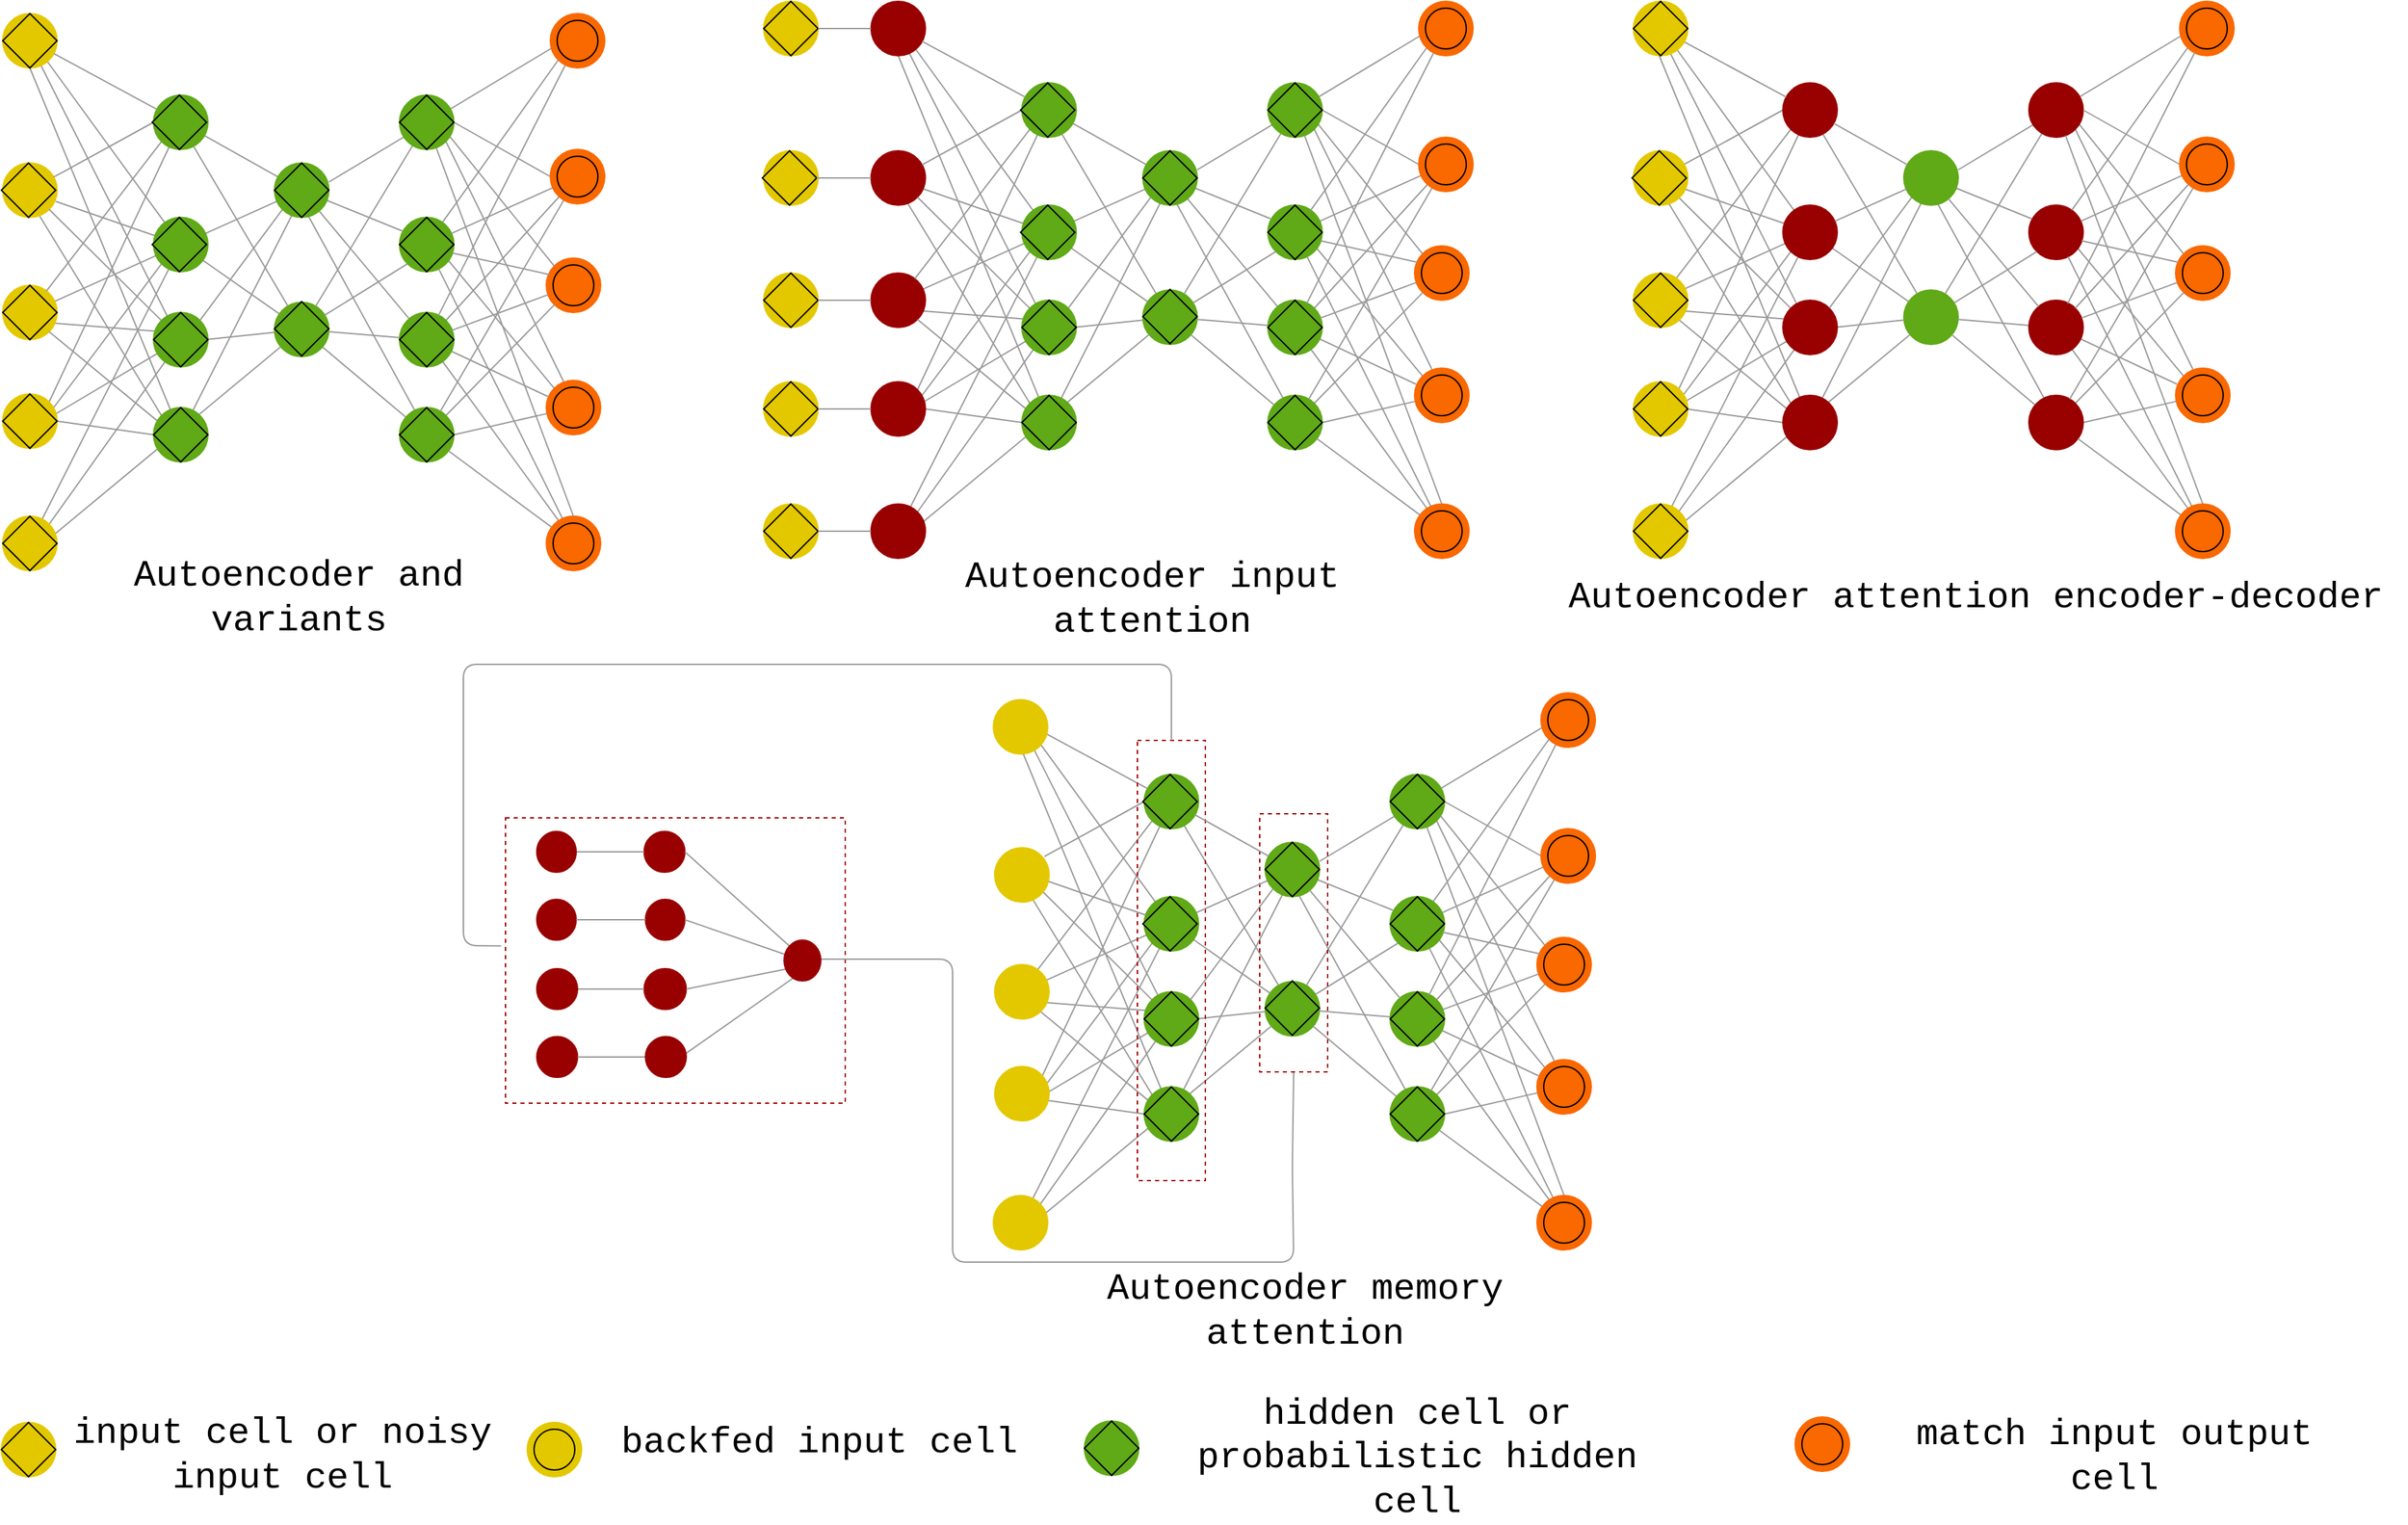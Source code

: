 <mxfile version="12.9.3" type="device"><diagram id="RyhkoeAAzg1-3xOm_hrz" name="Page-1"><mxGraphModel dx="2703" dy="3112" grid="1" gridSize="10" guides="1" tooltips="1" connect="1" arrows="1" fold="1" page="1" pageScale="1" pageWidth="827" pageHeight="1169" math="0" shadow="0"><root><mxCell id="0"/><mxCell id="1" parent="0"/><mxCell id="ijOMYcy57XjO1GGvfkzX-1" value="" style="ellipse;whiteSpace=wrap;html=1;fillColor=#990000;strokeColor=#990000;fontColor=#ffffff;strokeWidth=1;" parent="1" vertex="1"><mxGeometry x="1040" y="-696" width="40" height="40" as="geometry"/></mxCell><mxCell id="ijOMYcy57XjO1GGvfkzX-2" value="" style="endArrow=none;html=1;strokeWidth=1;exitX=0.976;exitY=0.706;exitDx=0;exitDy=0;exitPerimeter=0;strokeColor=#999999;" parent="1" source="ijOMYcy57XjO1GGvfkzX-1" target="ijOMYcy57XjO1GGvfkzX-27" edge="1"><mxGeometry width="50" height="50" relative="1" as="geometry"><mxPoint x="1101" y="-663.5" as="sourcePoint"/><mxPoint x="1161" y="-663.5" as="targetPoint"/></mxGeometry></mxCell><mxCell id="ijOMYcy57XjO1GGvfkzX-3" value="" style="endArrow=none;html=1;strokeWidth=1;exitX=1;exitY=1;exitDx=0;exitDy=0;strokeColor=#999999;" parent="1" source="ijOMYcy57XjO1GGvfkzX-1" target="ijOMYcy57XjO1GGvfkzX-21" edge="1"><mxGeometry width="50" height="50" relative="1" as="geometry"><mxPoint x="1100.04" y="-655.26" as="sourcePoint"/><mxPoint x="1165.082" y="-605.609" as="targetPoint"/></mxGeometry></mxCell><mxCell id="ijOMYcy57XjO1GGvfkzX-4" value="" style="endArrow=none;html=1;strokeWidth=1;exitX=0.683;exitY=0.982;exitDx=0;exitDy=0;entryX=0;entryY=0;entryDx=0;entryDy=0;exitPerimeter=0;strokeColor=#999999;" parent="1" source="ijOMYcy57XjO1GGvfkzX-1" target="ijOMYcy57XjO1GGvfkzX-31" edge="1"><mxGeometry width="50" height="50" relative="1" as="geometry"><mxPoint x="1095.142" y="-649.358" as="sourcePoint"/><mxPoint x="1169.739" y="-540.028" as="targetPoint"/></mxGeometry></mxCell><mxCell id="ijOMYcy57XjO1GGvfkzX-5" value="" style="endArrow=none;html=1;strokeWidth=1;strokeColor=#999999;" parent="1" source="ijOMYcy57XjO1GGvfkzX-7" target="ijOMYcy57XjO1GGvfkzX-27" edge="1"><mxGeometry width="50" height="50" relative="1" as="geometry"><mxPoint x="1091" y="-604" as="sourcePoint"/><mxPoint x="1151" y="-604" as="targetPoint"/></mxGeometry></mxCell><mxCell id="ijOMYcy57XjO1GGvfkzX-6" value="" style="endArrow=none;html=1;strokeWidth=1;entryX=0.028;entryY=0.344;entryDx=0;entryDy=0;entryPerimeter=0;exitX=0.941;exitY=0.698;exitDx=0;exitDy=0;exitPerimeter=0;strokeColor=#999999;" parent="1" source="ijOMYcy57XjO1GGvfkzX-7" target="ijOMYcy57XjO1GGvfkzX-21" edge="1"><mxGeometry width="50" height="50" relative="1" as="geometry"><mxPoint x="1095.142" y="-607.642" as="sourcePoint"/><mxPoint x="1162.12" y="-653.86" as="targetPoint"/></mxGeometry></mxCell><mxCell id="ijOMYcy57XjO1GGvfkzX-7" value="" style="ellipse;whiteSpace=wrap;html=1;fillColor=#990000;strokeColor=#990000;fontColor=#ffffff;strokeWidth=1;" parent="1" vertex="1"><mxGeometry x="1040" y="-606" width="40" height="40" as="geometry"/></mxCell><mxCell id="ijOMYcy57XjO1GGvfkzX-8" value="" style="endArrow=none;html=1;strokeWidth=1;exitX=0.75;exitY=0.5;exitDx=0;exitDy=0;exitPerimeter=0;strokeColor=#999999;" parent="1" source="ijOMYcy57XjO1GGvfkzX-35" target="ijOMYcy57XjO1GGvfkzX-21" edge="1"><mxGeometry width="50" height="50" relative="1" as="geometry"><mxPoint x="1091" y="-531" as="sourcePoint"/><mxPoint x="1151" y="-531" as="targetPoint"/></mxGeometry></mxCell><mxCell id="ijOMYcy57XjO1GGvfkzX-9" value="" style="endArrow=none;html=1;strokeWidth=1;entryX=0;entryY=1;entryDx=0;entryDy=0;strokeColor=#999999;" parent="1" target="ijOMYcy57XjO1GGvfkzX-27" edge="1"><mxGeometry width="50" height="50" relative="1" as="geometry"><mxPoint x="1070" y="-506" as="sourcePoint"/><mxPoint x="1166.858" y="-649.358" as="targetPoint"/></mxGeometry></mxCell><mxCell id="ijOMYcy57XjO1GGvfkzX-10" value="" style="endArrow=none;html=1;strokeWidth=1;exitX=1;exitY=0.5;exitDx=0;exitDy=0;entryX=0;entryY=0.5;entryDx=0;entryDy=0;strokeColor=#999999;" parent="1" source="ijOMYcy57XjO1GGvfkzX-35" target="ijOMYcy57XjO1GGvfkzX-31" edge="1"><mxGeometry width="50" height="50" relative="1" as="geometry"><mxPoint x="1100.04" y="-531.78" as="sourcePoint"/><mxPoint x="1153" y="-473" as="targetPoint"/></mxGeometry></mxCell><mxCell id="ijOMYcy57XjO1GGvfkzX-11" value="" style="endArrow=none;html=1;strokeWidth=1;exitX=1;exitY=0;exitDx=0;exitDy=0;strokeColor=#999999;" parent="1" source="ijOMYcy57XjO1GGvfkzX-32" target="ijOMYcy57XjO1GGvfkzX-21" edge="1"><mxGeometry width="50" height="50" relative="1" as="geometry"><mxPoint x="1070" y="-430" as="sourcePoint"/><mxPoint x="1172.44" y="-575.94" as="targetPoint"/></mxGeometry></mxCell><mxCell id="ijOMYcy57XjO1GGvfkzX-12" value="" style="ellipse;whiteSpace=wrap;html=1;fillColor=#60A917;strokeColor=#60A917;fontColor=#ffffff;strokeWidth=1;" parent="1" vertex="1"><mxGeometry x="1240" y="-593.5" width="40" height="40" as="geometry"/></mxCell><mxCell id="ijOMYcy57XjO1GGvfkzX-13" value="" style="endArrow=none;html=1;strokeWidth=1;entryX=0.286;entryY=0.939;entryDx=0;entryDy=0;entryPerimeter=0;strokeColor=#999999;" parent="1" source="ijOMYcy57XjO1GGvfkzX-32" target="ijOMYcy57XjO1GGvfkzX-27" edge="1"><mxGeometry width="50" height="50" relative="1" as="geometry"><mxPoint x="1080" y="-463" as="sourcePoint"/><mxPoint x="1172.973" y="-645.181" as="targetPoint"/></mxGeometry></mxCell><mxCell id="ijOMYcy57XjO1GGvfkzX-14" value="" style="endArrow=none;html=1;strokeWidth=1;strokeColor=#999999;" parent="1" source="ijOMYcy57XjO1GGvfkzX-27" target="ijOMYcy57XjO1GGvfkzX-71" edge="1"><mxGeometry width="50" height="50" relative="1" as="geometry"><mxPoint x="1198.603" y="-635.494" as="sourcePoint"/><mxPoint x="1242.8" y="-659.48" as="targetPoint"/></mxGeometry></mxCell><mxCell id="ijOMYcy57XjO1GGvfkzX-15" value="" style="endArrow=none;html=1;strokeWidth=1;strokeColor=#999999;" parent="1" target="ijOMYcy57XjO1GGvfkzX-12" edge="1"><mxGeometry width="50" height="50" relative="1" as="geometry"><mxPoint x="1185" y="-626" as="sourcePoint"/><mxPoint x="1241" y="-596" as="targetPoint"/></mxGeometry></mxCell><mxCell id="ijOMYcy57XjO1GGvfkzX-16" value="" style="endArrow=none;html=1;strokeWidth=1;strokeColor=#999999;" parent="1" target="ijOMYcy57XjO1GGvfkzX-12" edge="1"><mxGeometry width="50" height="50" relative="1" as="geometry"><mxPoint x="1189" y="-566" as="sourcePoint"/><mxPoint x="1231" y="-533.5" as="targetPoint"/></mxGeometry></mxCell><mxCell id="ijOMYcy57XjO1GGvfkzX-17" value="" style="endArrow=none;html=1;strokeWidth=1;entryX=0.325;entryY=0.95;entryDx=0;entryDy=0;entryPerimeter=0;strokeColor=#999999;" parent="1" target="ijOMYcy57XjO1GGvfkzX-71" edge="1"><mxGeometry width="50" height="50" relative="1" as="geometry"><mxPoint x="1180" y="-514" as="sourcePoint"/><mxPoint x="1246.858" y="-509.358" as="targetPoint"/></mxGeometry></mxCell><mxCell id="ijOMYcy57XjO1GGvfkzX-18" value="" style="endArrow=none;html=1;strokeWidth=1;entryX=0.097;entryY=0.267;entryDx=0;entryDy=0;exitX=1;exitY=1;exitDx=0;exitDy=0;entryPerimeter=0;strokeColor=#999999;" parent="1" source="ijOMYcy57XjO1GGvfkzX-7" target="ijOMYcy57XjO1GGvfkzX-31" edge="1"><mxGeometry width="50" height="50" relative="1" as="geometry"><mxPoint x="1098.64" y="-585.58" as="sourcePoint"/><mxPoint x="1162.12" y="-529.74" as="targetPoint"/></mxGeometry></mxCell><mxCell id="ijOMYcy57XjO1GGvfkzX-19" value="" style="endArrow=none;html=1;strokeWidth=1;strokeColor=#999999;" parent="1" target="ijOMYcy57XjO1GGvfkzX-27" edge="1"><mxGeometry width="50" height="50" relative="1" as="geometry"><mxPoint x="1069" y="-776" as="sourcePoint"/><mxPoint x="1167.507" y="-570.763" as="targetPoint"/></mxGeometry></mxCell><mxCell id="ijOMYcy57XjO1GGvfkzX-20" value="" style="endArrow=none;html=1;strokeWidth=1;exitX=0.475;exitY=0.5;exitDx=0;exitDy=0;entryX=0;entryY=0;entryDx=0;entryDy=0;exitPerimeter=0;strokeColor=#999999;" parent="1" source="ijOMYcy57XjO1GGvfkzX-23" edge="1"><mxGeometry width="50" height="50" relative="1" as="geometry"><mxPoint x="1088.32" y="-716.0" as="sourcePoint"/><mxPoint x="1166.858" y="-571.922" as="targetPoint"/></mxGeometry></mxCell><mxCell id="ijOMYcy57XjO1GGvfkzX-21" value="" style="ellipse;whiteSpace=wrap;html=1;fillColor=#60A917;strokeColor=#60A917;fontColor=#ffffff;strokeWidth=1;" parent="1" vertex="1"><mxGeometry x="1151" y="-586" width="40" height="40" as="geometry"/></mxCell><mxCell id="ijOMYcy57XjO1GGvfkzX-22" value="" style="endArrow=none;html=1;strokeWidth=1;exitX=0.5;exitY=1;exitDx=0;exitDy=0;strokeColor=#999999;" parent="1" source="ijOMYcy57XjO1GGvfkzX-23" target="ijOMYcy57XjO1GGvfkzX-31" edge="1"><mxGeometry width="50" height="50" relative="1" as="geometry"><mxPoint x="1070" y="-736" as="sourcePoint"/><mxPoint x="1176.858" y="-561.922" as="targetPoint"/></mxGeometry></mxCell><mxCell id="ijOMYcy57XjO1GGvfkzX-23" value="" style="ellipse;whiteSpace=wrap;html=1;fillColor=#990000;strokeColor=#990000;fontColor=#ffffff;strokeWidth=1;" parent="1" vertex="1"><mxGeometry x="1040" y="-806" width="40" height="40" as="geometry"/></mxCell><mxCell id="ijOMYcy57XjO1GGvfkzX-24" value="" style="endArrow=none;html=1;strokeWidth=1;exitX=1;exitY=0;exitDx=0;exitDy=0;strokeColor=#999999;" parent="1" source="ijOMYcy57XjO1GGvfkzX-35" target="ijOMYcy57XjO1GGvfkzX-33" edge="1"><mxGeometry width="50" height="50" relative="1" as="geometry"><mxPoint x="1078" y="-476" as="sourcePoint"/><mxPoint x="1160" y="-696" as="targetPoint"/></mxGeometry></mxCell><mxCell id="ijOMYcy57XjO1GGvfkzX-25" value="" style="endArrow=none;html=1;strokeWidth=1;entryX=0;entryY=1;entryDx=0;entryDy=0;strokeColor=#999999;" parent="1" source="ijOMYcy57XjO1GGvfkzX-7" target="ijOMYcy57XjO1GGvfkzX-33" edge="1"><mxGeometry width="50" height="50" relative="1" as="geometry"><mxPoint x="1100.04" y="-531.78" as="sourcePoint"/><mxPoint x="1160" y="-706" as="targetPoint"/></mxGeometry></mxCell><mxCell id="ijOMYcy57XjO1GGvfkzX-26" value="" style="endArrow=none;html=1;strokeWidth=1;entryX=0;entryY=0.5;entryDx=0;entryDy=0;strokeColor=#999999;" parent="1" source="ijOMYcy57XjO1GGvfkzX-1" target="ijOMYcy57XjO1GGvfkzX-33" edge="1"><mxGeometry width="50" height="50" relative="1" as="geometry"><mxPoint x="1094.149" y="-608.57" as="sourcePoint"/><mxPoint x="1160" y="-706" as="targetPoint"/></mxGeometry></mxCell><mxCell id="ijOMYcy57XjO1GGvfkzX-27" value="" style="ellipse;whiteSpace=wrap;html=1;fillColor=#60A917;strokeColor=#60A917;fontColor=#ffffff;strokeWidth=1;" parent="1" vertex="1"><mxGeometry x="1151" y="-656" width="40" height="40" as="geometry"/></mxCell><mxCell id="ijOMYcy57XjO1GGvfkzX-28" value="" style="endArrow=none;html=1;strokeWidth=1;exitX=0.475;exitY=0.5;exitDx=0;exitDy=0;exitPerimeter=0;strokeColor=#999999;" parent="1" source="ijOMYcy57XjO1GGvfkzX-33" target="ijOMYcy57XjO1GGvfkzX-12" edge="1"><mxGeometry width="50" height="50" relative="1" as="geometry"><mxPoint x="1180" y="-692" as="sourcePoint"/><mxPoint x="1255.858" y="-660.142" as="targetPoint"/></mxGeometry></mxCell><mxCell id="ijOMYcy57XjO1GGvfkzX-29" value="" style="endArrow=none;html=1;strokeWidth=1;strokeColor=#999999;" parent="1" source="ijOMYcy57XjO1GGvfkzX-33" target="ijOMYcy57XjO1GGvfkzX-71" edge="1"><mxGeometry width="50" height="50" relative="1" as="geometry"><mxPoint x="1080" y="-776" as="sourcePoint"/><mxPoint x="1167" y="-706" as="targetPoint"/></mxGeometry></mxCell><mxCell id="ijOMYcy57XjO1GGvfkzX-30" value="" style="endArrow=none;html=1;strokeWidth=1;strokeColor=#999999;" parent="1" target="ijOMYcy57XjO1GGvfkzX-12" edge="1"><mxGeometry width="50" height="50" relative="1" as="geometry"><mxPoint x="1070" y="-416" as="sourcePoint"/><mxPoint x="1227.225" y="-298.929" as="targetPoint"/></mxGeometry></mxCell><mxCell id="ijOMYcy57XjO1GGvfkzX-31" value="" style="ellipse;whiteSpace=wrap;html=1;fillColor=#60A917;strokeColor=#60A917;fontColor=#ffffff;strokeWidth=1;" parent="1" vertex="1"><mxGeometry x="1151" y="-516" width="40" height="40" as="geometry"/></mxCell><mxCell id="ijOMYcy57XjO1GGvfkzX-32" value="" style="ellipse;whiteSpace=wrap;html=1;fillColor=#990000;strokeColor=#990000;fontColor=#ffffff;strokeWidth=1;" parent="1" vertex="1"><mxGeometry x="1040" y="-436" width="40" height="40" as="geometry"/></mxCell><mxCell id="ijOMYcy57XjO1GGvfkzX-33" value="" style="ellipse;whiteSpace=wrap;html=1;fillColor=#60A917;strokeColor=#60A917;fontColor=#ffffff;strokeWidth=1;" parent="1" vertex="1"><mxGeometry x="1151" y="-746" width="40" height="40" as="geometry"/></mxCell><mxCell id="ijOMYcy57XjO1GGvfkzX-34" value="" style="endArrow=none;html=1;strokeWidth=1;strokeColor=#999999;" parent="1" source="ijOMYcy57XjO1GGvfkzX-23" target="ijOMYcy57XjO1GGvfkzX-33" edge="1"><mxGeometry width="50" height="50" relative="1" as="geometry"><mxPoint x="1077.528" y="-776.369" as="sourcePoint"/><mxPoint x="1242.476" y="-685.638" as="targetPoint"/></mxGeometry></mxCell><mxCell id="ijOMYcy57XjO1GGvfkzX-35" value="" style="ellipse;whiteSpace=wrap;html=1;fillColor=#990000;strokeColor=#990000;fontColor=#ffffff;strokeWidth=1;" parent="1" vertex="1"><mxGeometry x="1040" y="-526" width="40" height="40" as="geometry"/></mxCell><mxCell id="ijOMYcy57XjO1GGvfkzX-36" value="" style="endArrow=none;html=1;strokeWidth=1;entryX=0;entryY=1;entryDx=0;entryDy=0;exitX=1;exitY=0;exitDx=0;exitDy=0;strokeColor=#999999;" parent="1" source="ijOMYcy57XjO1GGvfkzX-21" target="ijOMYcy57XjO1GGvfkzX-71" edge="1"><mxGeometry width="50" height="50" relative="1" as="geometry"><mxPoint x="1199" y="-556" as="sourcePoint"/><mxPoint x="1250.096" y="-561.538" as="targetPoint"/></mxGeometry></mxCell><mxCell id="ijOMYcy57XjO1GGvfkzX-37" value="" style="ellipse;whiteSpace=wrap;html=1;fillColor=#FA6800;strokeColor=#FA6800;fontColor=#ffffff;rotation=-180;strokeWidth=1;" parent="1" vertex="1"><mxGeometry x="1440" y="-536" width="40" height="40" as="geometry"/></mxCell><mxCell id="ijOMYcy57XjO1GGvfkzX-38" value="" style="endArrow=none;html=1;strokeWidth=1;exitX=0.976;exitY=0.706;exitDx=0;exitDy=0;exitPerimeter=0;strokeColor=#999999;" parent="1" source="ijOMYcy57XjO1GGvfkzX-37" target="ijOMYcy57XjO1GGvfkzX-55" edge="1"><mxGeometry width="50" height="50" relative="1" as="geometry"><mxPoint x="1422" y="-548" as="sourcePoint"/><mxPoint x="1362" y="-548" as="targetPoint"/></mxGeometry></mxCell><mxCell id="ijOMYcy57XjO1GGvfkzX-39" value="" style="endArrow=none;html=1;strokeWidth=1;exitX=1;exitY=1;exitDx=0;exitDy=0;strokeColor=#999999;" parent="1" source="ijOMYcy57XjO1GGvfkzX-37" edge="1"><mxGeometry width="50" height="50" relative="1" as="geometry"><mxPoint x="1423" y="-557" as="sourcePoint"/><mxPoint x="1350" y="-646" as="targetPoint"/></mxGeometry></mxCell><mxCell id="ijOMYcy57XjO1GGvfkzX-40" value="" style="endArrow=none;html=1;strokeWidth=1;exitX=0.683;exitY=0.982;exitDx=0;exitDy=0;entryX=0;entryY=0;entryDx=0;entryDy=0;exitPerimeter=0;strokeColor=#999999;" parent="1" source="ijOMYcy57XjO1GGvfkzX-37" target="ijOMYcy57XjO1GGvfkzX-60" edge="1"><mxGeometry width="50" height="50" relative="1" as="geometry"><mxPoint x="1428" y="-563" as="sourcePoint"/><mxPoint x="1353" y="-672" as="targetPoint"/></mxGeometry></mxCell><mxCell id="ijOMYcy57XjO1GGvfkzX-41" value="" style="ellipse;whiteSpace=wrap;html=1;fillColor=#FA6800;strokeColor=#FA6800;fontColor=#ffffff;rotation=-180;strokeWidth=1;" parent="1" vertex="1"><mxGeometry x="1440" y="-626" width="40" height="40" as="geometry"/></mxCell><mxCell id="ijOMYcy57XjO1GGvfkzX-42" value="" style="endArrow=none;html=1;strokeWidth=1;entryX=0;entryY=1;entryDx=0;entryDy=0;strokeColor=#999999;" parent="1" source="ijOMYcy57XjO1GGvfkzX-72" target="ijOMYcy57XjO1GGvfkzX-55" edge="1"><mxGeometry width="50" height="50" relative="1" as="geometry"><mxPoint x="1453" y="-706" as="sourcePoint"/><mxPoint x="1356" y="-563" as="targetPoint"/></mxGeometry></mxCell><mxCell id="ijOMYcy57XjO1GGvfkzX-43" value="" style="endArrow=none;html=1;strokeWidth=1;strokeColor=#999999;" parent="1" source="ijOMYcy57XjO1GGvfkzX-55" target="ijOMYcy57XjO1GGvfkzX-12" edge="1"><mxGeometry width="50" height="50" relative="1" as="geometry"><mxPoint x="1324" y="-577" as="sourcePoint"/><mxPoint x="1281" y="-544" as="targetPoint"/></mxGeometry></mxCell><mxCell id="ijOMYcy57XjO1GGvfkzX-44" value="" style="endArrow=none;html=1;strokeWidth=1;strokeColor=#999999;" parent="1" source="ijOMYcy57XjO1GGvfkzX-55" target="ijOMYcy57XjO1GGvfkzX-71" edge="1"><mxGeometry width="50" height="50" relative="1" as="geometry"><mxPoint x="1338" y="-586" as="sourcePoint"/><mxPoint x="1279" y="-627" as="targetPoint"/></mxGeometry></mxCell><mxCell id="ijOMYcy57XjO1GGvfkzX-45" value="" style="endArrow=none;html=1;strokeWidth=1;strokeColor=#999999;" parent="1" target="ijOMYcy57XjO1GGvfkzX-71" edge="1"><mxGeometry width="50" height="50" relative="1" as="geometry"><mxPoint x="1334" y="-646" as="sourcePoint"/><mxPoint x="1283" y="-640" as="targetPoint"/></mxGeometry></mxCell><mxCell id="ijOMYcy57XjO1GGvfkzX-46" value="" style="endArrow=none;html=1;strokeWidth=1;strokeColor=#999999;" parent="1" source="ijOMYcy57XjO1GGvfkzX-60" target="ijOMYcy57XjO1GGvfkzX-12" edge="1"><mxGeometry width="50" height="50" relative="1" as="geometry"><mxPoint x="1343" y="-698" as="sourcePoint"/><mxPoint x="1270" y="-554" as="targetPoint"/></mxGeometry></mxCell><mxCell id="ijOMYcy57XjO1GGvfkzX-47" value="" style="endArrow=none;html=1;strokeWidth=1;entryX=0.097;entryY=0.267;entryDx=0;entryDy=0;exitX=1;exitY=1;exitDx=0;exitDy=0;entryPerimeter=0;strokeColor=#999999;" parent="1" source="ijOMYcy57XjO1GGvfkzX-41" target="ijOMYcy57XjO1GGvfkzX-60" edge="1"><mxGeometry width="50" height="50" relative="1" as="geometry"><mxPoint x="1424" y="-626" as="sourcePoint"/><mxPoint x="1361" y="-682" as="targetPoint"/></mxGeometry></mxCell><mxCell id="ijOMYcy57XjO1GGvfkzX-48" value="" style="endArrow=none;html=1;strokeWidth=1;strokeColor=#999999;" parent="1" target="ijOMYcy57XjO1GGvfkzX-55" edge="1"><mxGeometry width="50" height="50" relative="1" as="geometry"><mxPoint x="1454" y="-426" as="sourcePoint"/><mxPoint x="1355" y="-641" as="targetPoint"/></mxGeometry></mxCell><mxCell id="ijOMYcy57XjO1GGvfkzX-49" value="" style="endArrow=none;html=1;strokeWidth=1;exitX=0.475;exitY=0.5;exitDx=0;exitDy=0;exitPerimeter=0;strokeColor=#999999;" parent="1" source="ijOMYcy57XjO1GGvfkzX-52" target="ijOMYcy57XjO1GGvfkzX-50" edge="1"><mxGeometry width="50" height="50" relative="1" as="geometry"><mxPoint x="1435" y="-496" as="sourcePoint"/><mxPoint x="1356" y="-640" as="targetPoint"/></mxGeometry></mxCell><mxCell id="ijOMYcy57XjO1GGvfkzX-50" value="" style="ellipse;whiteSpace=wrap;html=1;fillColor=#60A917;strokeColor=#60A917;fontColor=#ffffff;rotation=-180;strokeWidth=1;" parent="1" vertex="1"><mxGeometry x="1332" y="-656" width="40" height="40" as="geometry"/></mxCell><mxCell id="ijOMYcy57XjO1GGvfkzX-51" value="" style="endArrow=none;html=1;strokeWidth=1;entryX=0.028;entryY=0.344;entryDx=0;entryDy=0;entryPerimeter=0;exitX=0.941;exitY=0.698;exitDx=0;exitDy=0;exitPerimeter=0;strokeColor=#999999;" parent="1" source="ijOMYcy57XjO1GGvfkzX-41" target="ijOMYcy57XjO1GGvfkzX-50" edge="1"><mxGeometry width="50" height="50" relative="1" as="geometry"><mxPoint x="1428" y="-604" as="sourcePoint"/><mxPoint x="1361" y="-558" as="targetPoint"/></mxGeometry></mxCell><mxCell id="ijOMYcy57XjO1GGvfkzX-52" value="" style="ellipse;whiteSpace=wrap;html=1;fillColor=#FA6800;strokeColor=#FA6800;fontColor=#ffffff;rotation=-180;strokeWidth=1;" parent="1" vertex="1"><mxGeometry x="1440" y="-436" width="40" height="40" as="geometry"/></mxCell><mxCell id="ijOMYcy57XjO1GGvfkzX-53" value="" style="endArrow=none;html=1;strokeWidth=1;entryX=0;entryY=1;entryDx=0;entryDy=0;strokeColor=#999999;" parent="1" source="ijOMYcy57XjO1GGvfkzX-41" target="ijOMYcy57XjO1GGvfkzX-65" edge="1"><mxGeometry width="50" height="50" relative="1" as="geometry"><mxPoint x="1423" y="-680" as="sourcePoint"/><mxPoint x="1363" y="-506" as="targetPoint"/></mxGeometry></mxCell><mxCell id="ijOMYcy57XjO1GGvfkzX-54" value="" style="endArrow=none;html=1;strokeWidth=1;entryX=0;entryY=0.5;entryDx=0;entryDy=0;strokeColor=#999999;" parent="1" source="ijOMYcy57XjO1GGvfkzX-37" target="ijOMYcy57XjO1GGvfkzX-65" edge="1"><mxGeometry width="50" height="50" relative="1" as="geometry"><mxPoint x="1429" y="-603" as="sourcePoint"/><mxPoint x="1363" y="-506" as="targetPoint"/></mxGeometry></mxCell><mxCell id="ijOMYcy57XjO1GGvfkzX-55" value="" style="ellipse;whiteSpace=wrap;html=1;fillColor=#60A917;strokeColor=#60A917;fontColor=#ffffff;rotation=-180;strokeWidth=1;" parent="1" vertex="1"><mxGeometry x="1332" y="-586" width="40" height="40" as="geometry"/></mxCell><mxCell id="ijOMYcy57XjO1GGvfkzX-56" value="" style="endArrow=none;html=1;strokeWidth=1;strokeColor=#999999;" parent="1" source="ijOMYcy57XjO1GGvfkzX-41" target="ijOMYcy57XjO1GGvfkzX-55" edge="1"><mxGeometry width="50" height="50" relative="1" as="geometry"><mxPoint x="1432" y="-608" as="sourcePoint"/><mxPoint x="1372" y="-608" as="targetPoint"/></mxGeometry></mxCell><mxCell id="ijOMYcy57XjO1GGvfkzX-57" value="" style="endArrow=none;html=1;strokeWidth=1;exitX=0.475;exitY=0.5;exitDx=0;exitDy=0;exitPerimeter=0;strokeColor=#999999;" parent="1" source="ijOMYcy57XjO1GGvfkzX-65" edge="1"><mxGeometry width="50" height="50" relative="1" as="geometry"><mxPoint x="1343" y="-520" as="sourcePoint"/><mxPoint x="1260" y="-666" as="targetPoint"/></mxGeometry></mxCell><mxCell id="ijOMYcy57XjO1GGvfkzX-58" value="" style="endArrow=none;html=1;strokeWidth=1;strokeColor=#999999;" parent="1" source="ijOMYcy57XjO1GGvfkzX-65" target="ijOMYcy57XjO1GGvfkzX-12" edge="1"><mxGeometry width="50" height="50" relative="1" as="geometry"><mxPoint x="1443" y="-436" as="sourcePoint"/><mxPoint x="1280" y="-526" as="targetPoint"/></mxGeometry></mxCell><mxCell id="ijOMYcy57XjO1GGvfkzX-59" value="" style="endArrow=none;html=1;strokeWidth=1;entryX=1;entryY=0.35;entryDx=0;entryDy=0;entryPerimeter=0;strokeColor=#999999;" parent="1" target="ijOMYcy57XjO1GGvfkzX-71" edge="1"><mxGeometry width="50" height="50" relative="1" as="geometry"><mxPoint x="1453" y="-786" as="sourcePoint"/><mxPoint x="1278" y="-651" as="targetPoint"/></mxGeometry></mxCell><mxCell id="ijOMYcy57XjO1GGvfkzX-60" value="" style="ellipse;whiteSpace=wrap;html=1;fillColor=#60A917;strokeColor=#60A917;fontColor=#ffffff;rotation=-180;strokeWidth=1;" parent="1" vertex="1"><mxGeometry x="1332" y="-746" width="40" height="40" as="geometry"/></mxCell><mxCell id="ijOMYcy57XjO1GGvfkzX-61" value="" style="endArrow=none;html=1;strokeWidth=1;exitX=0.5;exitY=1;exitDx=0;exitDy=0;strokeColor=#999999;" parent="1" source="ijOMYcy57XjO1GGvfkzX-52" target="ijOMYcy57XjO1GGvfkzX-60" edge="1"><mxGeometry width="50" height="50" relative="1" as="geometry"><mxPoint x="1453" y="-476" as="sourcePoint"/><mxPoint x="1346" y="-650" as="targetPoint"/></mxGeometry></mxCell><mxCell id="ijOMYcy57XjO1GGvfkzX-62" value="" style="ellipse;whiteSpace=wrap;html=1;fillColor=#FA6800;strokeColor=#FA6800;fontColor=#ffffff;rotation=-180;strokeWidth=1;" parent="1" vertex="1"><mxGeometry x="1443" y="-806" width="40" height="40" as="geometry"/></mxCell><mxCell id="ijOMYcy57XjO1GGvfkzX-63" value="" style="endArrow=none;html=1;strokeWidth=1;exitX=1;exitY=0;exitDx=0;exitDy=0;strokeColor=#999999;" parent="1" source="ijOMYcy57XjO1GGvfkzX-62" target="ijOMYcy57XjO1GGvfkzX-50" edge="1"><mxGeometry width="50" height="50" relative="1" as="geometry"><mxPoint x="1453" y="-782" as="sourcePoint"/><mxPoint x="1351" y="-636" as="targetPoint"/></mxGeometry></mxCell><mxCell id="ijOMYcy57XjO1GGvfkzX-64" value="" style="endArrow=none;html=1;strokeWidth=1;entryX=0.286;entryY=0.939;entryDx=0;entryDy=0;entryPerimeter=0;strokeColor=#999999;" parent="1" source="ijOMYcy57XjO1GGvfkzX-62" target="ijOMYcy57XjO1GGvfkzX-55" edge="1"><mxGeometry width="50" height="50" relative="1" as="geometry"><mxPoint x="1443" y="-749" as="sourcePoint"/><mxPoint x="1350" y="-567" as="targetPoint"/></mxGeometry></mxCell><mxCell id="ijOMYcy57XjO1GGvfkzX-65" value="" style="ellipse;whiteSpace=wrap;html=1;fillColor=#60A917;strokeColor=#60A917;fontColor=#ffffff;rotation=-180;strokeWidth=1;" parent="1" vertex="1"><mxGeometry x="1332" y="-516" width="40" height="40" as="geometry"/></mxCell><mxCell id="ijOMYcy57XjO1GGvfkzX-66" value="" style="endArrow=none;html=1;strokeWidth=1;strokeColor=#999999;" parent="1" source="ijOMYcy57XjO1GGvfkzX-52" target="ijOMYcy57XjO1GGvfkzX-65" edge="1"><mxGeometry width="50" height="50" relative="1" as="geometry"><mxPoint x="1445" y="-436" as="sourcePoint"/><mxPoint x="1281" y="-526" as="targetPoint"/></mxGeometry></mxCell><mxCell id="ijOMYcy57XjO1GGvfkzX-67" value="" style="endArrow=none;html=1;strokeWidth=1;strokeColor=#999999;" parent="1" source="ijOMYcy57XjO1GGvfkzX-72" target="ijOMYcy57XjO1GGvfkzX-50" edge="1"><mxGeometry width="50" height="50" relative="1" as="geometry"><mxPoint x="1450" y="-676" as="sourcePoint"/><mxPoint x="1372" y="-681" as="targetPoint"/></mxGeometry></mxCell><mxCell id="ijOMYcy57XjO1GGvfkzX-68" value="" style="endArrow=none;html=1;strokeWidth=1;exitX=1;exitY=0.5;exitDx=0;exitDy=0;entryX=0;entryY=0.5;entryDx=0;entryDy=0;strokeColor=#999999;" parent="1" source="ijOMYcy57XjO1GGvfkzX-72" target="ijOMYcy57XjO1GGvfkzX-60" edge="1"><mxGeometry width="50" height="50" relative="1" as="geometry"><mxPoint x="1423" y="-680" as="sourcePoint"/><mxPoint x="1370" y="-739" as="targetPoint"/></mxGeometry></mxCell><mxCell id="ijOMYcy57XjO1GGvfkzX-69" value="" style="endArrow=none;html=1;strokeWidth=1;exitX=1;exitY=0;exitDx=0;exitDy=0;strokeColor=#999999;" parent="1" source="ijOMYcy57XjO1GGvfkzX-50" target="ijOMYcy57XjO1GGvfkzX-12" edge="1"><mxGeometry width="50" height="50" relative="1" as="geometry"><mxPoint x="1324" y="-656" as="sourcePoint"/><mxPoint x="1277" y="-550" as="targetPoint"/></mxGeometry></mxCell><mxCell id="ijOMYcy57XjO1GGvfkzX-70" value="" style="endArrow=none;html=1;strokeWidth=1;strokeColor=#999999;" parent="1" source="ijOMYcy57XjO1GGvfkzX-72" target="ijOMYcy57XjO1GGvfkzX-65" edge="1"><mxGeometry width="50" height="50" relative="1" as="geometry"><mxPoint x="1445" y="-736" as="sourcePoint"/><mxPoint x="1363" y="-516" as="targetPoint"/></mxGeometry></mxCell><mxCell id="ijOMYcy57XjO1GGvfkzX-71" value="" style="ellipse;whiteSpace=wrap;html=1;fillColor=#60A917;strokeColor=#60A917;fontColor=#ffffff;strokeWidth=1;" parent="1" vertex="1"><mxGeometry x="1240" y="-696" width="40" height="40" as="geometry"/></mxCell><mxCell id="ijOMYcy57XjO1GGvfkzX-72" value="" style="ellipse;whiteSpace=wrap;html=1;fillColor=#FA6800;strokeColor=#FA6800;fontColor=#ffffff;rotation=-180;strokeWidth=1;" parent="1" vertex="1"><mxGeometry x="1443" y="-706" width="40" height="40" as="geometry"/></mxCell><mxCell id="ijOMYcy57XjO1GGvfkzX-73" value="" style="ellipse;whiteSpace=wrap;html=1;strokeColor=#000000;fillColor=none;fontFamily=Courier New;fontSize=24;fontColor=#000000;strokeWidth=1;" parent="1" vertex="1"><mxGeometry x="1448" y="-801" width="30" height="30" as="geometry"/></mxCell><mxCell id="ijOMYcy57XjO1GGvfkzX-74" value="" style="ellipse;whiteSpace=wrap;html=1;strokeColor=#000000;fillColor=none;fontFamily=Courier New;fontSize=24;fontColor=#000000;strokeWidth=1;" parent="1" vertex="1"><mxGeometry x="1448" y="-701" width="30" height="30" as="geometry"/></mxCell><mxCell id="ijOMYcy57XjO1GGvfkzX-75" value="" style="ellipse;whiteSpace=wrap;html=1;strokeColor=#000000;fillColor=none;fontFamily=Courier New;fontSize=24;fontColor=#000000;strokeWidth=1;" parent="1" vertex="1"><mxGeometry x="1445" y="-621" width="30" height="30" as="geometry"/></mxCell><mxCell id="ijOMYcy57XjO1GGvfkzX-76" value="" style="ellipse;whiteSpace=wrap;html=1;strokeColor=#000000;fillColor=none;fontFamily=Courier New;fontSize=24;fontColor=#000000;strokeWidth=1;" parent="1" vertex="1"><mxGeometry x="1445" y="-531" width="30" height="30" as="geometry"/></mxCell><mxCell id="ijOMYcy57XjO1GGvfkzX-77" value="" style="ellipse;whiteSpace=wrap;html=1;strokeColor=#000000;fillColor=none;fontFamily=Courier New;fontSize=24;fontColor=#000000;strokeWidth=1;" parent="1" vertex="1"><mxGeometry x="1445" y="-431" width="30" height="30" as="geometry"/></mxCell><mxCell id="ijOMYcy57XjO1GGvfkzX-78" value="&lt;span style=&quot;font-size: 27px;&quot;&gt;Autoencoder input attention&lt;/span&gt;" style="text;html=1;strokeColor=none;fillColor=none;align=center;verticalAlign=middle;whiteSpace=wrap;rounded=0;fontFamily=Courier New;fontSize=27;fontColor=#000000;strokeWidth=1;fontStyle=0" parent="1" vertex="1"><mxGeometry x="1046" y="-376" width="402" height="20" as="geometry"/></mxCell><mxCell id="ijOMYcy57XjO1GGvfkzX-206" value="" style="ellipse;whiteSpace=wrap;html=1;fillColor=#E3C800;strokeColor=#E3C800;fontColor=#ffffff;fontSize=27;fontStyle=0" parent="1" vertex="1"><mxGeometry x="400" y="240" width="40" height="40" as="geometry"/></mxCell><mxCell id="ijOMYcy57XjO1GGvfkzX-216" value="" style="rhombus;whiteSpace=wrap;html=1;strokeColor=#000000;fillColor=none;fontFamily=Courier New;fontSize=27;fontColor=#FA6800;fontStyle=0" parent="1" vertex="1"><mxGeometry x="400" y="240" width="40" height="40" as="geometry"/></mxCell><mxCell id="ijOMYcy57XjO1GGvfkzX-217" value="&lt;span style=&quot;font-size: 27px;&quot;&gt;input cell or noisy input cell&lt;/span&gt;" style="text;html=1;strokeColor=none;fillColor=none;align=center;verticalAlign=middle;whiteSpace=wrap;rounded=0;fontFamily=Courier New;fontSize=27;fontColor=#000000;fontStyle=0" parent="1" vertex="1"><mxGeometry x="427" y="254" width="360" height="20" as="geometry"/></mxCell><mxCell id="ijOMYcy57XjO1GGvfkzX-218" value="" style="ellipse;whiteSpace=wrap;html=1;fillColor=#E3C800;strokeColor=#E3C800;fontColor=#ffffff;fontSize=27;fontStyle=0" parent="1" vertex="1"><mxGeometry x="787" y="240" width="40" height="40" as="geometry"/></mxCell><mxCell id="ijOMYcy57XjO1GGvfkzX-219" value="&lt;span style=&quot;font-size: 27px;&quot;&gt;backfed input cell&lt;/span&gt;" style="text;html=1;strokeColor=none;fillColor=none;align=center;verticalAlign=middle;whiteSpace=wrap;rounded=0;fontFamily=Courier New;fontSize=27;fontColor=#000000;fontStyle=0" parent="1" vertex="1"><mxGeometry x="822" y="245" width="360" height="20" as="geometry"/></mxCell><mxCell id="ijOMYcy57XjO1GGvfkzX-220" value="" style="ellipse;whiteSpace=wrap;html=1;strokeColor=#000000;fillColor=none;fontFamily=Courier New;fontSize=27;fontColor=#000000;fontStyle=0" parent="1" vertex="1"><mxGeometry x="792" y="245" width="30" height="30" as="geometry"/></mxCell><mxCell id="ijOMYcy57XjO1GGvfkzX-221" value="&lt;span style=&quot;font-size: 27px;&quot;&gt;hidden cell or probabilistic hidden cell&lt;/span&gt;" style="text;html=1;strokeColor=none;fillColor=none;align=center;verticalAlign=middle;whiteSpace=wrap;rounded=0;fontFamily=Courier New;fontSize=27;fontColor=#000000;fontStyle=0" parent="1" vertex="1"><mxGeometry x="1241" y="256" width="402" height="20" as="geometry"/></mxCell><mxCell id="ijOMYcy57XjO1GGvfkzX-222" value="&lt;span style=&quot;font-size: 27px;&quot;&gt;match input output cell&lt;/span&gt;" style="text;html=1;strokeColor=none;fillColor=none;align=center;verticalAlign=middle;whiteSpace=wrap;rounded=0;fontFamily=Courier New;fontSize=27;fontColor=#000000;fontStyle=0" parent="1" vertex="1"><mxGeometry x="1775" y="255" width="360" height="20" as="geometry"/></mxCell><mxCell id="ijOMYcy57XjO1GGvfkzX-223" value="" style="ellipse;whiteSpace=wrap;html=1;fillColor=#60A917;strokeColor=#60A917;fontColor=#ffffff;fontSize=27;fontStyle=0" parent="1" vertex="1"><mxGeometry x="1197" y="239" width="40" height="40" as="geometry"/></mxCell><mxCell id="ijOMYcy57XjO1GGvfkzX-224" value="" style="ellipse;whiteSpace=wrap;html=1;fillColor=#FA6800;strokeColor=#FA6800;fontColor=#ffffff;rotation=-180;fontSize=27;fontStyle=0" parent="1" vertex="1"><mxGeometry x="1720" y="236" width="40" height="40" as="geometry"/></mxCell><mxCell id="ijOMYcy57XjO1GGvfkzX-225" value="" style="ellipse;whiteSpace=wrap;html=1;strokeColor=#000000;fillColor=none;fontFamily=Courier New;fontSize=27;fontColor=#000000;fontStyle=0" parent="1" vertex="1"><mxGeometry x="1725" y="241" width="30" height="30" as="geometry"/></mxCell><mxCell id="ijOMYcy57XjO1GGvfkzX-226" value="" style="rhombus;whiteSpace=wrap;html=1;strokeColor=#000000;fillColor=none;fontFamily=Courier New;fontSize=27;fontColor=#FA6800;fontStyle=0" parent="1" vertex="1"><mxGeometry x="1197" y="239" width="40" height="40" as="geometry"/></mxCell><mxCell id="ijOMYcy57XjO1GGvfkzX-227" value="" style="rhombus;whiteSpace=wrap;html=1;strokeColor=#000000;fillColor=none;fontFamily=Courier New;fontSize=24;fontColor=#FA6800;strokeWidth=1;" parent="1" vertex="1"><mxGeometry x="1150" y="-746" width="40" height="40" as="geometry"/></mxCell><mxCell id="ijOMYcy57XjO1GGvfkzX-228" value="" style="rhombus;whiteSpace=wrap;html=1;strokeColor=#000000;fillColor=none;fontFamily=Courier New;fontSize=24;fontColor=#FA6800;strokeWidth=1;" parent="1" vertex="1"><mxGeometry x="1150" y="-656" width="40" height="40" as="geometry"/></mxCell><mxCell id="ijOMYcy57XjO1GGvfkzX-229" value="" style="rhombus;whiteSpace=wrap;html=1;strokeColor=#000000;fillColor=none;fontFamily=Courier New;fontSize=24;fontColor=#FA6800;strokeWidth=1;" parent="1" vertex="1"><mxGeometry x="1151" y="-586" width="40" height="40" as="geometry"/></mxCell><mxCell id="ijOMYcy57XjO1GGvfkzX-230" value="" style="rhombus;whiteSpace=wrap;html=1;strokeColor=#000000;fillColor=none;fontFamily=Courier New;fontSize=24;fontColor=#FA6800;strokeWidth=1;" parent="1" vertex="1"><mxGeometry x="1151" y="-516" width="40" height="40" as="geometry"/></mxCell><mxCell id="ijOMYcy57XjO1GGvfkzX-231" value="" style="rhombus;whiteSpace=wrap;html=1;strokeColor=#000000;fillColor=none;fontFamily=Courier New;fontSize=24;fontColor=#FA6800;strokeWidth=1;" parent="1" vertex="1"><mxGeometry x="1240" y="-696" width="40" height="40" as="geometry"/></mxCell><mxCell id="ijOMYcy57XjO1GGvfkzX-232" value="" style="rhombus;whiteSpace=wrap;html=1;strokeColor=#000000;fillColor=none;fontFamily=Courier New;fontSize=24;fontColor=#FA6800;strokeWidth=1;" parent="1" vertex="1"><mxGeometry x="1240" y="-594" width="40" height="40" as="geometry"/></mxCell><mxCell id="ijOMYcy57XjO1GGvfkzX-233" value="" style="rhombus;whiteSpace=wrap;html=1;strokeColor=#000000;fillColor=none;fontFamily=Courier New;fontSize=24;fontColor=#FA6800;strokeWidth=1;" parent="1" vertex="1"><mxGeometry x="1332" y="-746" width="40" height="40" as="geometry"/></mxCell><mxCell id="ijOMYcy57XjO1GGvfkzX-234" value="" style="rhombus;whiteSpace=wrap;html=1;strokeColor=#000000;fillColor=none;fontFamily=Courier New;fontSize=24;fontColor=#FA6800;strokeWidth=1;" parent="1" vertex="1"><mxGeometry x="1332" y="-656" width="40" height="40" as="geometry"/></mxCell><mxCell id="ijOMYcy57XjO1GGvfkzX-235" value="" style="rhombus;whiteSpace=wrap;html=1;strokeColor=#000000;fillColor=none;fontFamily=Courier New;fontSize=24;fontColor=#FA6800;strokeWidth=1;" parent="1" vertex="1"><mxGeometry x="1332" y="-586" width="40" height="40" as="geometry"/></mxCell><mxCell id="ijOMYcy57XjO1GGvfkzX-236" value="" style="rhombus;whiteSpace=wrap;html=1;strokeColor=#000000;fillColor=none;fontFamily=Courier New;fontSize=24;fontColor=#FA6800;strokeWidth=1;" parent="1" vertex="1"><mxGeometry x="1332" y="-516" width="40" height="40" as="geometry"/></mxCell><mxCell id="ijOMYcy57XjO1GGvfkzX-237" value="" style="ellipse;whiteSpace=wrap;html=1;fillColor=#E3C800;strokeColor=#E3C800;fontColor=#ffffff;strokeWidth=1;" parent="1" vertex="1"><mxGeometry x="961" y="-696" width="40" height="40" as="geometry"/></mxCell><mxCell id="ijOMYcy57XjO1GGvfkzX-238" value="" style="ellipse;whiteSpace=wrap;html=1;fillColor=#E3C800;strokeColor=#E3C800;fontColor=#ffffff;strokeWidth=1;" parent="1" vertex="1"><mxGeometry x="961" y="-606" width="40" height="40" as="geometry"/></mxCell><mxCell id="ijOMYcy57XjO1GGvfkzX-239" value="" style="ellipse;whiteSpace=wrap;html=1;fillColor=#E3C800;strokeColor=#E3C800;fontColor=#ffffff;strokeWidth=1;" parent="1" vertex="1"><mxGeometry x="961" y="-806" width="40" height="40" as="geometry"/></mxCell><mxCell id="ijOMYcy57XjO1GGvfkzX-240" value="" style="ellipse;whiteSpace=wrap;html=1;fillColor=#E3C800;strokeColor=#E3C800;fontColor=#ffffff;strokeWidth=1;" parent="1" vertex="1"><mxGeometry x="961" y="-436" width="40" height="40" as="geometry"/></mxCell><mxCell id="ijOMYcy57XjO1GGvfkzX-241" value="" style="ellipse;whiteSpace=wrap;html=1;fillColor=#E3C800;strokeColor=#E3C800;fontColor=#ffffff;strokeWidth=1;" parent="1" vertex="1"><mxGeometry x="961" y="-526" width="40" height="40" as="geometry"/></mxCell><mxCell id="ijOMYcy57XjO1GGvfkzX-242" value="" style="rhombus;whiteSpace=wrap;html=1;strokeColor=#000000;fillColor=none;fontFamily=Courier New;fontSize=24;fontColor=#FA6800;strokeWidth=1;" parent="1" vertex="1"><mxGeometry x="961" y="-806" width="40" height="40" as="geometry"/></mxCell><mxCell id="ijOMYcy57XjO1GGvfkzX-243" value="" style="rhombus;whiteSpace=wrap;html=1;strokeColor=#000000;fillColor=none;fontFamily=Courier New;fontSize=24;fontColor=#FA6800;strokeWidth=1;" parent="1" vertex="1"><mxGeometry x="960" y="-696" width="40" height="40" as="geometry"/></mxCell><mxCell id="ijOMYcy57XjO1GGvfkzX-244" value="" style="rhombus;whiteSpace=wrap;html=1;strokeColor=#000000;fillColor=none;fontFamily=Courier New;fontSize=24;fontColor=#FA6800;strokeWidth=1;" parent="1" vertex="1"><mxGeometry x="961" y="-606" width="40" height="40" as="geometry"/></mxCell><mxCell id="ijOMYcy57XjO1GGvfkzX-245" value="" style="rhombus;whiteSpace=wrap;html=1;strokeColor=#000000;fillColor=none;fontFamily=Courier New;fontSize=24;fontColor=#FA6800;strokeWidth=1;" parent="1" vertex="1"><mxGeometry x="961" y="-526" width="40" height="40" as="geometry"/></mxCell><mxCell id="ijOMYcy57XjO1GGvfkzX-246" value="" style="rhombus;whiteSpace=wrap;html=1;strokeColor=#000000;fillColor=none;fontFamily=Courier New;fontSize=24;fontColor=#FA6800;strokeWidth=1;" parent="1" vertex="1"><mxGeometry x="961" y="-436" width="40" height="40" as="geometry"/></mxCell><mxCell id="llGaa3iF4L0e2jQaamSr-1" value="" style="endArrow=none;html=1;strokeWidth=1;exitX=1;exitY=0.5;exitDx=0;exitDy=0;entryX=0;entryY=0.5;entryDx=0;entryDy=0;strokeColor=#999999;" parent="1" source="ijOMYcy57XjO1GGvfkzX-242" target="ijOMYcy57XjO1GGvfkzX-23" edge="1"><mxGeometry width="50" height="50" relative="1" as="geometry"><mxPoint x="1087.616" y="-766.529" as="sourcePoint"/><mxPoint x="1163.406" y="-725.51" as="targetPoint"/></mxGeometry></mxCell><mxCell id="llGaa3iF4L0e2jQaamSr-2" value="" style="endArrow=none;html=1;strokeWidth=1;exitX=1;exitY=0.5;exitDx=0;exitDy=0;entryX=0;entryY=0.5;entryDx=0;entryDy=0;strokeColor=#999999;" parent="1" source="ijOMYcy57XjO1GGvfkzX-243" target="ijOMYcy57XjO1GGvfkzX-1" edge="1"><mxGeometry width="50" height="50" relative="1" as="geometry"><mxPoint x="1011" y="-776" as="sourcePoint"/><mxPoint x="1050" y="-776" as="targetPoint"/></mxGeometry></mxCell><mxCell id="llGaa3iF4L0e2jQaamSr-3" value="" style="endArrow=none;html=1;strokeWidth=1;exitX=1;exitY=0.5;exitDx=0;exitDy=0;entryX=0;entryY=0.5;entryDx=0;entryDy=0;strokeColor=#999999;" parent="1" source="ijOMYcy57XjO1GGvfkzX-244" target="ijOMYcy57XjO1GGvfkzX-7" edge="1"><mxGeometry width="50" height="50" relative="1" as="geometry"><mxPoint x="1010" y="-666" as="sourcePoint"/><mxPoint x="1050" y="-666" as="targetPoint"/></mxGeometry></mxCell><mxCell id="llGaa3iF4L0e2jQaamSr-4" value="" style="endArrow=none;html=1;strokeWidth=1;exitX=1;exitY=0.5;exitDx=0;exitDy=0;entryX=0;entryY=0.5;entryDx=0;entryDy=0;strokeColor=#999999;" parent="1" source="ijOMYcy57XjO1GGvfkzX-245" target="ijOMYcy57XjO1GGvfkzX-35" edge="1"><mxGeometry width="50" height="50" relative="1" as="geometry"><mxPoint x="1011" y="-576" as="sourcePoint"/><mxPoint x="1050" y="-576" as="targetPoint"/></mxGeometry></mxCell><mxCell id="llGaa3iF4L0e2jQaamSr-5" value="" style="endArrow=none;html=1;strokeWidth=1;exitX=1;exitY=0.5;exitDx=0;exitDy=0;entryX=0;entryY=0.5;entryDx=0;entryDy=0;strokeColor=#999999;" parent="1" source="ijOMYcy57XjO1GGvfkzX-246" target="ijOMYcy57XjO1GGvfkzX-32" edge="1"><mxGeometry width="50" height="50" relative="1" as="geometry"><mxPoint x="1011" y="-496" as="sourcePoint"/><mxPoint x="1050" y="-496" as="targetPoint"/></mxGeometry></mxCell><mxCell id="l_tRtI75X3751eUt3u9h-1" value="" style="ellipse;whiteSpace=wrap;html=1;fillColor=#E3C800;strokeColor=#E3C800;fontColor=#ffffff;strokeWidth=1;" parent="1" vertex="1"><mxGeometry x="401" y="-687" width="40" height="40" as="geometry"/></mxCell><mxCell id="l_tRtI75X3751eUt3u9h-2" value="" style="endArrow=none;html=1;strokeWidth=1;exitX=0.976;exitY=0.706;exitDx=0;exitDy=0;exitPerimeter=0;strokeColor=#999999;" parent="1" source="l_tRtI75X3751eUt3u9h-1" target="l_tRtI75X3751eUt3u9h-27" edge="1"><mxGeometry width="50" height="50" relative="1" as="geometry"><mxPoint x="462" y="-654.5" as="sourcePoint"/><mxPoint x="522" y="-654.5" as="targetPoint"/></mxGeometry></mxCell><mxCell id="l_tRtI75X3751eUt3u9h-3" value="" style="endArrow=none;html=1;strokeWidth=1;exitX=1;exitY=1;exitDx=0;exitDy=0;strokeColor=#999999;" parent="1" source="l_tRtI75X3751eUt3u9h-1" target="l_tRtI75X3751eUt3u9h-21" edge="1"><mxGeometry width="50" height="50" relative="1" as="geometry"><mxPoint x="461.04" y="-646.26" as="sourcePoint"/><mxPoint x="526.082" y="-596.609" as="targetPoint"/></mxGeometry></mxCell><mxCell id="l_tRtI75X3751eUt3u9h-4" value="" style="endArrow=none;html=1;strokeWidth=1;exitX=0.683;exitY=0.982;exitDx=0;exitDy=0;entryX=0;entryY=0;entryDx=0;entryDy=0;exitPerimeter=0;strokeColor=#999999;" parent="1" source="l_tRtI75X3751eUt3u9h-1" target="l_tRtI75X3751eUt3u9h-31" edge="1"><mxGeometry width="50" height="50" relative="1" as="geometry"><mxPoint x="456.142" y="-640.358" as="sourcePoint"/><mxPoint x="530.739" y="-531.028" as="targetPoint"/></mxGeometry></mxCell><mxCell id="l_tRtI75X3751eUt3u9h-5" value="" style="endArrow=none;html=1;strokeWidth=1;strokeColor=#999999;" parent="1" source="l_tRtI75X3751eUt3u9h-7" target="l_tRtI75X3751eUt3u9h-27" edge="1"><mxGeometry width="50" height="50" relative="1" as="geometry"><mxPoint x="452" y="-595" as="sourcePoint"/><mxPoint x="512" y="-595" as="targetPoint"/></mxGeometry></mxCell><mxCell id="l_tRtI75X3751eUt3u9h-6" value="" style="endArrow=none;html=1;strokeWidth=1;entryX=0.028;entryY=0.344;entryDx=0;entryDy=0;entryPerimeter=0;exitX=0.941;exitY=0.698;exitDx=0;exitDy=0;exitPerimeter=0;strokeColor=#999999;" parent="1" source="l_tRtI75X3751eUt3u9h-7" target="l_tRtI75X3751eUt3u9h-21" edge="1"><mxGeometry width="50" height="50" relative="1" as="geometry"><mxPoint x="456.142" y="-598.642" as="sourcePoint"/><mxPoint x="523.12" y="-644.86" as="targetPoint"/></mxGeometry></mxCell><mxCell id="l_tRtI75X3751eUt3u9h-7" value="" style="ellipse;whiteSpace=wrap;html=1;fillColor=#E3C800;strokeColor=#E3C800;fontColor=#ffffff;strokeWidth=1;" parent="1" vertex="1"><mxGeometry x="401" y="-597" width="40" height="40" as="geometry"/></mxCell><mxCell id="l_tRtI75X3751eUt3u9h-8" value="" style="endArrow=none;html=1;strokeWidth=1;exitX=0.75;exitY=0.5;exitDx=0;exitDy=0;exitPerimeter=0;strokeColor=#999999;" parent="1" source="l_tRtI75X3751eUt3u9h-35" target="l_tRtI75X3751eUt3u9h-21" edge="1"><mxGeometry width="50" height="50" relative="1" as="geometry"><mxPoint x="452" y="-522" as="sourcePoint"/><mxPoint x="512" y="-522" as="targetPoint"/></mxGeometry></mxCell><mxCell id="l_tRtI75X3751eUt3u9h-9" value="" style="endArrow=none;html=1;strokeWidth=1;entryX=0;entryY=1;entryDx=0;entryDy=0;strokeColor=#999999;" parent="1" target="l_tRtI75X3751eUt3u9h-27" edge="1"><mxGeometry width="50" height="50" relative="1" as="geometry"><mxPoint x="431" y="-497" as="sourcePoint"/><mxPoint x="527.858" y="-640.358" as="targetPoint"/></mxGeometry></mxCell><mxCell id="l_tRtI75X3751eUt3u9h-10" value="" style="endArrow=none;html=1;strokeWidth=1;exitX=1;exitY=0.5;exitDx=0;exitDy=0;entryX=0;entryY=0.5;entryDx=0;entryDy=0;strokeColor=#999999;" parent="1" source="l_tRtI75X3751eUt3u9h-35" target="l_tRtI75X3751eUt3u9h-31" edge="1"><mxGeometry width="50" height="50" relative="1" as="geometry"><mxPoint x="461.04" y="-522.78" as="sourcePoint"/><mxPoint x="514" y="-464" as="targetPoint"/></mxGeometry></mxCell><mxCell id="l_tRtI75X3751eUt3u9h-11" value="" style="endArrow=none;html=1;strokeWidth=1;exitX=1;exitY=0;exitDx=0;exitDy=0;strokeColor=#999999;" parent="1" source="l_tRtI75X3751eUt3u9h-32" target="l_tRtI75X3751eUt3u9h-21" edge="1"><mxGeometry width="50" height="50" relative="1" as="geometry"><mxPoint x="431" y="-421" as="sourcePoint"/><mxPoint x="533.44" y="-566.94" as="targetPoint"/></mxGeometry></mxCell><mxCell id="l_tRtI75X3751eUt3u9h-12" value="" style="ellipse;whiteSpace=wrap;html=1;fillColor=#60A917;strokeColor=#60A917;fontColor=#ffffff;strokeWidth=1;" parent="1" vertex="1"><mxGeometry x="601" y="-584.5" width="40" height="40" as="geometry"/></mxCell><mxCell id="l_tRtI75X3751eUt3u9h-13" value="" style="endArrow=none;html=1;strokeWidth=1;entryX=0.286;entryY=0.939;entryDx=0;entryDy=0;entryPerimeter=0;strokeColor=#999999;" parent="1" source="l_tRtI75X3751eUt3u9h-32" target="l_tRtI75X3751eUt3u9h-27" edge="1"><mxGeometry width="50" height="50" relative="1" as="geometry"><mxPoint x="441" y="-454" as="sourcePoint"/><mxPoint x="533.973" y="-636.181" as="targetPoint"/></mxGeometry></mxCell><mxCell id="l_tRtI75X3751eUt3u9h-14" value="" style="endArrow=none;html=1;strokeWidth=1;strokeColor=#999999;" parent="1" source="l_tRtI75X3751eUt3u9h-27" target="l_tRtI75X3751eUt3u9h-71" edge="1"><mxGeometry width="50" height="50" relative="1" as="geometry"><mxPoint x="559.603" y="-626.494" as="sourcePoint"/><mxPoint x="603.8" y="-650.48" as="targetPoint"/></mxGeometry></mxCell><mxCell id="l_tRtI75X3751eUt3u9h-15" value="" style="endArrow=none;html=1;strokeWidth=1;strokeColor=#999999;" parent="1" target="l_tRtI75X3751eUt3u9h-12" edge="1"><mxGeometry width="50" height="50" relative="1" as="geometry"><mxPoint x="546" y="-617" as="sourcePoint"/><mxPoint x="602" y="-587" as="targetPoint"/></mxGeometry></mxCell><mxCell id="l_tRtI75X3751eUt3u9h-16" value="" style="endArrow=none;html=1;strokeWidth=1;strokeColor=#999999;" parent="1" target="l_tRtI75X3751eUt3u9h-12" edge="1"><mxGeometry width="50" height="50" relative="1" as="geometry"><mxPoint x="550" y="-557" as="sourcePoint"/><mxPoint x="592" y="-524.5" as="targetPoint"/></mxGeometry></mxCell><mxCell id="l_tRtI75X3751eUt3u9h-17" value="" style="endArrow=none;html=1;strokeWidth=1;entryX=0.325;entryY=0.95;entryDx=0;entryDy=0;entryPerimeter=0;strokeColor=#999999;" parent="1" target="l_tRtI75X3751eUt3u9h-71" edge="1"><mxGeometry width="50" height="50" relative="1" as="geometry"><mxPoint x="541" y="-505" as="sourcePoint"/><mxPoint x="607.858" y="-500.358" as="targetPoint"/></mxGeometry></mxCell><mxCell id="l_tRtI75X3751eUt3u9h-18" value="" style="endArrow=none;html=1;strokeWidth=1;entryX=0.097;entryY=0.267;entryDx=0;entryDy=0;exitX=1;exitY=1;exitDx=0;exitDy=0;entryPerimeter=0;strokeColor=#999999;" parent="1" source="l_tRtI75X3751eUt3u9h-7" target="l_tRtI75X3751eUt3u9h-31" edge="1"><mxGeometry width="50" height="50" relative="1" as="geometry"><mxPoint x="459.64" y="-576.58" as="sourcePoint"/><mxPoint x="523.12" y="-520.74" as="targetPoint"/></mxGeometry></mxCell><mxCell id="l_tRtI75X3751eUt3u9h-19" value="" style="endArrow=none;html=1;strokeWidth=1;strokeColor=#999999;" parent="1" target="l_tRtI75X3751eUt3u9h-27" edge="1"><mxGeometry width="50" height="50" relative="1" as="geometry"><mxPoint x="430" y="-767" as="sourcePoint"/><mxPoint x="528.507" y="-561.763" as="targetPoint"/></mxGeometry></mxCell><mxCell id="l_tRtI75X3751eUt3u9h-20" value="" style="endArrow=none;html=1;strokeWidth=1;exitX=0.475;exitY=0.5;exitDx=0;exitDy=0;entryX=0;entryY=0;entryDx=0;entryDy=0;exitPerimeter=0;strokeColor=#999999;" parent="1" source="l_tRtI75X3751eUt3u9h-23" edge="1"><mxGeometry width="50" height="50" relative="1" as="geometry"><mxPoint x="449.32" y="-707.0" as="sourcePoint"/><mxPoint x="527.858" y="-562.922" as="targetPoint"/></mxGeometry></mxCell><mxCell id="l_tRtI75X3751eUt3u9h-21" value="" style="ellipse;whiteSpace=wrap;html=1;fillColor=#60A917;strokeColor=#60A917;fontColor=#ffffff;strokeWidth=1;" parent="1" vertex="1"><mxGeometry x="512" y="-577" width="40" height="40" as="geometry"/></mxCell><mxCell id="l_tRtI75X3751eUt3u9h-22" value="" style="endArrow=none;html=1;strokeWidth=1;exitX=0.5;exitY=1;exitDx=0;exitDy=0;strokeColor=#999999;" parent="1" source="l_tRtI75X3751eUt3u9h-23" target="l_tRtI75X3751eUt3u9h-31" edge="1"><mxGeometry width="50" height="50" relative="1" as="geometry"><mxPoint x="431" y="-727" as="sourcePoint"/><mxPoint x="537.858" y="-552.922" as="targetPoint"/></mxGeometry></mxCell><mxCell id="l_tRtI75X3751eUt3u9h-23" value="" style="ellipse;whiteSpace=wrap;html=1;fillColor=#E3C800;strokeColor=#E3C800;fontColor=#ffffff;strokeWidth=1;" parent="1" vertex="1"><mxGeometry x="401" y="-797" width="40" height="40" as="geometry"/></mxCell><mxCell id="l_tRtI75X3751eUt3u9h-24" value="" style="endArrow=none;html=1;strokeWidth=1;exitX=1;exitY=0;exitDx=0;exitDy=0;strokeColor=#999999;" parent="1" source="l_tRtI75X3751eUt3u9h-35" target="l_tRtI75X3751eUt3u9h-33" edge="1"><mxGeometry width="50" height="50" relative="1" as="geometry"><mxPoint x="439" y="-467" as="sourcePoint"/><mxPoint x="521" y="-687" as="targetPoint"/></mxGeometry></mxCell><mxCell id="l_tRtI75X3751eUt3u9h-25" value="" style="endArrow=none;html=1;strokeWidth=1;entryX=0;entryY=1;entryDx=0;entryDy=0;strokeColor=#999999;" parent="1" source="l_tRtI75X3751eUt3u9h-7" target="l_tRtI75X3751eUt3u9h-33" edge="1"><mxGeometry width="50" height="50" relative="1" as="geometry"><mxPoint x="461.04" y="-522.78" as="sourcePoint"/><mxPoint x="521" y="-697" as="targetPoint"/></mxGeometry></mxCell><mxCell id="l_tRtI75X3751eUt3u9h-26" value="" style="endArrow=none;html=1;strokeWidth=1;entryX=0;entryY=0.5;entryDx=0;entryDy=0;strokeColor=#999999;" parent="1" source="l_tRtI75X3751eUt3u9h-1" target="l_tRtI75X3751eUt3u9h-33" edge="1"><mxGeometry width="50" height="50" relative="1" as="geometry"><mxPoint x="455.149" y="-599.57" as="sourcePoint"/><mxPoint x="521" y="-697" as="targetPoint"/></mxGeometry></mxCell><mxCell id="l_tRtI75X3751eUt3u9h-27" value="" style="ellipse;whiteSpace=wrap;html=1;fillColor=#60A917;strokeColor=#60A917;fontColor=#ffffff;strokeWidth=1;" parent="1" vertex="1"><mxGeometry x="512" y="-647" width="40" height="40" as="geometry"/></mxCell><mxCell id="l_tRtI75X3751eUt3u9h-28" value="" style="endArrow=none;html=1;strokeWidth=1;exitX=0.475;exitY=0.5;exitDx=0;exitDy=0;exitPerimeter=0;strokeColor=#999999;" parent="1" source="l_tRtI75X3751eUt3u9h-33" target="l_tRtI75X3751eUt3u9h-12" edge="1"><mxGeometry width="50" height="50" relative="1" as="geometry"><mxPoint x="541" y="-683" as="sourcePoint"/><mxPoint x="616.858" y="-651.142" as="targetPoint"/></mxGeometry></mxCell><mxCell id="l_tRtI75X3751eUt3u9h-29" value="" style="endArrow=none;html=1;strokeWidth=1;strokeColor=#999999;" parent="1" source="l_tRtI75X3751eUt3u9h-33" target="l_tRtI75X3751eUt3u9h-71" edge="1"><mxGeometry width="50" height="50" relative="1" as="geometry"><mxPoint x="441" y="-767" as="sourcePoint"/><mxPoint x="528" y="-697" as="targetPoint"/></mxGeometry></mxCell><mxCell id="l_tRtI75X3751eUt3u9h-30" value="" style="endArrow=none;html=1;strokeWidth=1;strokeColor=#999999;" parent="1" target="l_tRtI75X3751eUt3u9h-12" edge="1"><mxGeometry width="50" height="50" relative="1" as="geometry"><mxPoint x="431" y="-407" as="sourcePoint"/><mxPoint x="588.225" y="-289.929" as="targetPoint"/></mxGeometry></mxCell><mxCell id="l_tRtI75X3751eUt3u9h-31" value="" style="ellipse;whiteSpace=wrap;html=1;fillColor=#60A917;strokeColor=#60A917;fontColor=#ffffff;strokeWidth=1;" parent="1" vertex="1"><mxGeometry x="512" y="-507" width="40" height="40" as="geometry"/></mxCell><mxCell id="l_tRtI75X3751eUt3u9h-32" value="" style="ellipse;whiteSpace=wrap;html=1;fillColor=#E3C800;strokeColor=#E3C800;fontColor=#ffffff;strokeWidth=1;" parent="1" vertex="1"><mxGeometry x="401" y="-427" width="40" height="40" as="geometry"/></mxCell><mxCell id="l_tRtI75X3751eUt3u9h-33" value="" style="ellipse;whiteSpace=wrap;html=1;fillColor=#60A917;strokeColor=#60A917;fontColor=#ffffff;strokeWidth=1;" parent="1" vertex="1"><mxGeometry x="512" y="-737" width="40" height="40" as="geometry"/></mxCell><mxCell id="l_tRtI75X3751eUt3u9h-34" value="" style="endArrow=none;html=1;strokeWidth=1;strokeColor=#999999;" parent="1" source="l_tRtI75X3751eUt3u9h-23" target="l_tRtI75X3751eUt3u9h-33" edge="1"><mxGeometry width="50" height="50" relative="1" as="geometry"><mxPoint x="438.528" y="-767.369" as="sourcePoint"/><mxPoint x="603.476" y="-676.638" as="targetPoint"/></mxGeometry></mxCell><mxCell id="l_tRtI75X3751eUt3u9h-35" value="" style="ellipse;whiteSpace=wrap;html=1;fillColor=#E3C800;strokeColor=#E3C800;fontColor=#ffffff;strokeWidth=1;" parent="1" vertex="1"><mxGeometry x="401" y="-517" width="40" height="40" as="geometry"/></mxCell><mxCell id="l_tRtI75X3751eUt3u9h-36" value="" style="endArrow=none;html=1;strokeWidth=1;entryX=0;entryY=1;entryDx=0;entryDy=0;exitX=1;exitY=0;exitDx=0;exitDy=0;strokeColor=#999999;" parent="1" source="l_tRtI75X3751eUt3u9h-21" target="l_tRtI75X3751eUt3u9h-71" edge="1"><mxGeometry width="50" height="50" relative="1" as="geometry"><mxPoint x="560" y="-547" as="sourcePoint"/><mxPoint x="611.096" y="-552.538" as="targetPoint"/></mxGeometry></mxCell><mxCell id="l_tRtI75X3751eUt3u9h-37" value="" style="ellipse;whiteSpace=wrap;html=1;fillColor=#FA6800;strokeColor=#FA6800;fontColor=#ffffff;rotation=-180;strokeWidth=1;" parent="1" vertex="1"><mxGeometry x="801" y="-527" width="40" height="40" as="geometry"/></mxCell><mxCell id="l_tRtI75X3751eUt3u9h-38" value="" style="endArrow=none;html=1;strokeWidth=1;exitX=0.976;exitY=0.706;exitDx=0;exitDy=0;exitPerimeter=0;strokeColor=#999999;" parent="1" source="l_tRtI75X3751eUt3u9h-37" target="l_tRtI75X3751eUt3u9h-55" edge="1"><mxGeometry width="50" height="50" relative="1" as="geometry"><mxPoint x="783" y="-539" as="sourcePoint"/><mxPoint x="723" y="-539" as="targetPoint"/></mxGeometry></mxCell><mxCell id="l_tRtI75X3751eUt3u9h-39" value="" style="endArrow=none;html=1;strokeWidth=1;exitX=1;exitY=1;exitDx=0;exitDy=0;strokeColor=#999999;" parent="1" source="l_tRtI75X3751eUt3u9h-37" edge="1"><mxGeometry width="50" height="50" relative="1" as="geometry"><mxPoint x="784" y="-548" as="sourcePoint"/><mxPoint x="711" y="-637" as="targetPoint"/></mxGeometry></mxCell><mxCell id="l_tRtI75X3751eUt3u9h-40" value="" style="endArrow=none;html=1;strokeWidth=1;exitX=0.683;exitY=0.982;exitDx=0;exitDy=0;entryX=0;entryY=0;entryDx=0;entryDy=0;exitPerimeter=0;strokeColor=#999999;" parent="1" source="l_tRtI75X3751eUt3u9h-37" target="l_tRtI75X3751eUt3u9h-60" edge="1"><mxGeometry width="50" height="50" relative="1" as="geometry"><mxPoint x="789" y="-554" as="sourcePoint"/><mxPoint x="714" y="-663" as="targetPoint"/></mxGeometry></mxCell><mxCell id="l_tRtI75X3751eUt3u9h-41" value="" style="ellipse;whiteSpace=wrap;html=1;fillColor=#FA6800;strokeColor=#FA6800;fontColor=#ffffff;rotation=-180;strokeWidth=1;" parent="1" vertex="1"><mxGeometry x="801" y="-617" width="40" height="40" as="geometry"/></mxCell><mxCell id="l_tRtI75X3751eUt3u9h-42" value="" style="endArrow=none;html=1;strokeWidth=1;entryX=0;entryY=1;entryDx=0;entryDy=0;strokeColor=#999999;" parent="1" source="l_tRtI75X3751eUt3u9h-72" target="l_tRtI75X3751eUt3u9h-55" edge="1"><mxGeometry width="50" height="50" relative="1" as="geometry"><mxPoint x="814" y="-697" as="sourcePoint"/><mxPoint x="717" y="-554" as="targetPoint"/></mxGeometry></mxCell><mxCell id="l_tRtI75X3751eUt3u9h-43" value="" style="endArrow=none;html=1;strokeWidth=1;strokeColor=#999999;" parent="1" source="l_tRtI75X3751eUt3u9h-55" target="l_tRtI75X3751eUt3u9h-12" edge="1"><mxGeometry width="50" height="50" relative="1" as="geometry"><mxPoint x="685" y="-568" as="sourcePoint"/><mxPoint x="642" y="-535" as="targetPoint"/></mxGeometry></mxCell><mxCell id="l_tRtI75X3751eUt3u9h-44" value="" style="endArrow=none;html=1;strokeWidth=1;strokeColor=#999999;" parent="1" source="l_tRtI75X3751eUt3u9h-55" target="l_tRtI75X3751eUt3u9h-71" edge="1"><mxGeometry width="50" height="50" relative="1" as="geometry"><mxPoint x="699" y="-577" as="sourcePoint"/><mxPoint x="640" y="-618" as="targetPoint"/></mxGeometry></mxCell><mxCell id="l_tRtI75X3751eUt3u9h-45" value="" style="endArrow=none;html=1;strokeWidth=1;strokeColor=#999999;" parent="1" target="l_tRtI75X3751eUt3u9h-71" edge="1"><mxGeometry width="50" height="50" relative="1" as="geometry"><mxPoint x="695" y="-637" as="sourcePoint"/><mxPoint x="644" y="-631" as="targetPoint"/></mxGeometry></mxCell><mxCell id="l_tRtI75X3751eUt3u9h-46" value="" style="endArrow=none;html=1;strokeWidth=1;strokeColor=#999999;" parent="1" source="l_tRtI75X3751eUt3u9h-60" target="l_tRtI75X3751eUt3u9h-12" edge="1"><mxGeometry width="50" height="50" relative="1" as="geometry"><mxPoint x="704" y="-689" as="sourcePoint"/><mxPoint x="631" y="-545" as="targetPoint"/></mxGeometry></mxCell><mxCell id="l_tRtI75X3751eUt3u9h-47" value="" style="endArrow=none;html=1;strokeWidth=1;entryX=0.097;entryY=0.267;entryDx=0;entryDy=0;exitX=1;exitY=1;exitDx=0;exitDy=0;entryPerimeter=0;strokeColor=#999999;" parent="1" source="l_tRtI75X3751eUt3u9h-41" target="l_tRtI75X3751eUt3u9h-60" edge="1"><mxGeometry width="50" height="50" relative="1" as="geometry"><mxPoint x="785" y="-617" as="sourcePoint"/><mxPoint x="722" y="-673" as="targetPoint"/></mxGeometry></mxCell><mxCell id="l_tRtI75X3751eUt3u9h-48" value="" style="endArrow=none;html=1;strokeWidth=1;strokeColor=#999999;" parent="1" target="l_tRtI75X3751eUt3u9h-55" edge="1"><mxGeometry width="50" height="50" relative="1" as="geometry"><mxPoint x="815" y="-417" as="sourcePoint"/><mxPoint x="716" y="-632" as="targetPoint"/></mxGeometry></mxCell><mxCell id="l_tRtI75X3751eUt3u9h-49" value="" style="endArrow=none;html=1;strokeWidth=1;exitX=0.475;exitY=0.5;exitDx=0;exitDy=0;exitPerimeter=0;strokeColor=#999999;" parent="1" source="l_tRtI75X3751eUt3u9h-52" target="l_tRtI75X3751eUt3u9h-50" edge="1"><mxGeometry width="50" height="50" relative="1" as="geometry"><mxPoint x="796" y="-487" as="sourcePoint"/><mxPoint x="717" y="-631" as="targetPoint"/></mxGeometry></mxCell><mxCell id="l_tRtI75X3751eUt3u9h-50" value="" style="ellipse;whiteSpace=wrap;html=1;fillColor=#60A917;strokeColor=#60A917;fontColor=#ffffff;rotation=-180;strokeWidth=1;" parent="1" vertex="1"><mxGeometry x="693" y="-647" width="40" height="40" as="geometry"/></mxCell><mxCell id="l_tRtI75X3751eUt3u9h-51" value="" style="endArrow=none;html=1;strokeWidth=1;entryX=0.028;entryY=0.344;entryDx=0;entryDy=0;entryPerimeter=0;exitX=0.941;exitY=0.698;exitDx=0;exitDy=0;exitPerimeter=0;strokeColor=#999999;" parent="1" source="l_tRtI75X3751eUt3u9h-41" target="l_tRtI75X3751eUt3u9h-50" edge="1"><mxGeometry width="50" height="50" relative="1" as="geometry"><mxPoint x="789" y="-595" as="sourcePoint"/><mxPoint x="722" y="-549" as="targetPoint"/></mxGeometry></mxCell><mxCell id="l_tRtI75X3751eUt3u9h-52" value="" style="ellipse;whiteSpace=wrap;html=1;fillColor=#FA6800;strokeColor=#FA6800;fontColor=#ffffff;rotation=-180;strokeWidth=1;" parent="1" vertex="1"><mxGeometry x="801" y="-427" width="40" height="40" as="geometry"/></mxCell><mxCell id="l_tRtI75X3751eUt3u9h-53" value="" style="endArrow=none;html=1;strokeWidth=1;entryX=0;entryY=1;entryDx=0;entryDy=0;strokeColor=#999999;" parent="1" source="l_tRtI75X3751eUt3u9h-41" target="l_tRtI75X3751eUt3u9h-65" edge="1"><mxGeometry width="50" height="50" relative="1" as="geometry"><mxPoint x="784" y="-671" as="sourcePoint"/><mxPoint x="724" y="-497" as="targetPoint"/></mxGeometry></mxCell><mxCell id="l_tRtI75X3751eUt3u9h-54" value="" style="endArrow=none;html=1;strokeWidth=1;entryX=0;entryY=0.5;entryDx=0;entryDy=0;strokeColor=#999999;" parent="1" source="l_tRtI75X3751eUt3u9h-37" target="l_tRtI75X3751eUt3u9h-65" edge="1"><mxGeometry width="50" height="50" relative="1" as="geometry"><mxPoint x="790" y="-594" as="sourcePoint"/><mxPoint x="724" y="-497" as="targetPoint"/></mxGeometry></mxCell><mxCell id="l_tRtI75X3751eUt3u9h-55" value="" style="ellipse;whiteSpace=wrap;html=1;fillColor=#60A917;strokeColor=#60A917;fontColor=#ffffff;rotation=-180;strokeWidth=1;" parent="1" vertex="1"><mxGeometry x="693" y="-577" width="40" height="40" as="geometry"/></mxCell><mxCell id="l_tRtI75X3751eUt3u9h-56" value="" style="endArrow=none;html=1;strokeWidth=1;strokeColor=#999999;" parent="1" source="l_tRtI75X3751eUt3u9h-41" target="l_tRtI75X3751eUt3u9h-55" edge="1"><mxGeometry width="50" height="50" relative="1" as="geometry"><mxPoint x="793" y="-599" as="sourcePoint"/><mxPoint x="733" y="-599" as="targetPoint"/></mxGeometry></mxCell><mxCell id="l_tRtI75X3751eUt3u9h-57" value="" style="endArrow=none;html=1;strokeWidth=1;exitX=0.475;exitY=0.5;exitDx=0;exitDy=0;exitPerimeter=0;strokeColor=#999999;" parent="1" source="l_tRtI75X3751eUt3u9h-65" edge="1"><mxGeometry width="50" height="50" relative="1" as="geometry"><mxPoint x="704" y="-511" as="sourcePoint"/><mxPoint x="621" y="-657" as="targetPoint"/></mxGeometry></mxCell><mxCell id="l_tRtI75X3751eUt3u9h-58" value="" style="endArrow=none;html=1;strokeWidth=1;strokeColor=#999999;" parent="1" source="l_tRtI75X3751eUt3u9h-65" target="l_tRtI75X3751eUt3u9h-12" edge="1"><mxGeometry width="50" height="50" relative="1" as="geometry"><mxPoint x="804" y="-427" as="sourcePoint"/><mxPoint x="641" y="-517" as="targetPoint"/></mxGeometry></mxCell><mxCell id="l_tRtI75X3751eUt3u9h-59" value="" style="endArrow=none;html=1;strokeWidth=1;entryX=1;entryY=0.35;entryDx=0;entryDy=0;entryPerimeter=0;strokeColor=#999999;" parent="1" target="l_tRtI75X3751eUt3u9h-71" edge="1"><mxGeometry width="50" height="50" relative="1" as="geometry"><mxPoint x="814" y="-777" as="sourcePoint"/><mxPoint x="639" y="-642" as="targetPoint"/></mxGeometry></mxCell><mxCell id="l_tRtI75X3751eUt3u9h-60" value="" style="ellipse;whiteSpace=wrap;html=1;fillColor=#60A917;strokeColor=#60A917;fontColor=#ffffff;rotation=-180;strokeWidth=1;" parent="1" vertex="1"><mxGeometry x="693" y="-737" width="40" height="40" as="geometry"/></mxCell><mxCell id="l_tRtI75X3751eUt3u9h-61" value="" style="endArrow=none;html=1;strokeWidth=1;exitX=0.5;exitY=1;exitDx=0;exitDy=0;strokeColor=#999999;" parent="1" source="l_tRtI75X3751eUt3u9h-52" target="l_tRtI75X3751eUt3u9h-60" edge="1"><mxGeometry width="50" height="50" relative="1" as="geometry"><mxPoint x="814" y="-467" as="sourcePoint"/><mxPoint x="707" y="-641" as="targetPoint"/></mxGeometry></mxCell><mxCell id="l_tRtI75X3751eUt3u9h-62" value="" style="ellipse;whiteSpace=wrap;html=1;fillColor=#FA6800;strokeColor=#FA6800;fontColor=#ffffff;rotation=-180;strokeWidth=1;" parent="1" vertex="1"><mxGeometry x="804" y="-797" width="40" height="40" as="geometry"/></mxCell><mxCell id="l_tRtI75X3751eUt3u9h-63" value="" style="endArrow=none;html=1;strokeWidth=1;exitX=1;exitY=0;exitDx=0;exitDy=0;strokeColor=#999999;" parent="1" source="l_tRtI75X3751eUt3u9h-62" target="l_tRtI75X3751eUt3u9h-50" edge="1"><mxGeometry width="50" height="50" relative="1" as="geometry"><mxPoint x="814" y="-773" as="sourcePoint"/><mxPoint x="712" y="-627" as="targetPoint"/></mxGeometry></mxCell><mxCell id="l_tRtI75X3751eUt3u9h-64" value="" style="endArrow=none;html=1;strokeWidth=1;entryX=0.286;entryY=0.939;entryDx=0;entryDy=0;entryPerimeter=0;strokeColor=#999999;" parent="1" source="l_tRtI75X3751eUt3u9h-62" target="l_tRtI75X3751eUt3u9h-55" edge="1"><mxGeometry width="50" height="50" relative="1" as="geometry"><mxPoint x="804" y="-740" as="sourcePoint"/><mxPoint x="711" y="-558" as="targetPoint"/></mxGeometry></mxCell><mxCell id="l_tRtI75X3751eUt3u9h-65" value="" style="ellipse;whiteSpace=wrap;html=1;fillColor=#60A917;strokeColor=#60A917;fontColor=#ffffff;rotation=-180;strokeWidth=1;" parent="1" vertex="1"><mxGeometry x="693" y="-507" width="40" height="40" as="geometry"/></mxCell><mxCell id="l_tRtI75X3751eUt3u9h-66" value="" style="endArrow=none;html=1;strokeWidth=1;strokeColor=#999999;" parent="1" source="l_tRtI75X3751eUt3u9h-52" target="l_tRtI75X3751eUt3u9h-65" edge="1"><mxGeometry width="50" height="50" relative="1" as="geometry"><mxPoint x="806" y="-427" as="sourcePoint"/><mxPoint x="642" y="-517" as="targetPoint"/></mxGeometry></mxCell><mxCell id="l_tRtI75X3751eUt3u9h-67" value="" style="endArrow=none;html=1;strokeWidth=1;strokeColor=#999999;" parent="1" source="l_tRtI75X3751eUt3u9h-72" target="l_tRtI75X3751eUt3u9h-50" edge="1"><mxGeometry width="50" height="50" relative="1" as="geometry"><mxPoint x="811" y="-667" as="sourcePoint"/><mxPoint x="733" y="-672" as="targetPoint"/></mxGeometry></mxCell><mxCell id="l_tRtI75X3751eUt3u9h-68" value="" style="endArrow=none;html=1;strokeWidth=1;exitX=1;exitY=0.5;exitDx=0;exitDy=0;entryX=0;entryY=0.5;entryDx=0;entryDy=0;strokeColor=#999999;" parent="1" source="l_tRtI75X3751eUt3u9h-72" target="l_tRtI75X3751eUt3u9h-60" edge="1"><mxGeometry width="50" height="50" relative="1" as="geometry"><mxPoint x="784" y="-671" as="sourcePoint"/><mxPoint x="731" y="-730" as="targetPoint"/></mxGeometry></mxCell><mxCell id="l_tRtI75X3751eUt3u9h-69" value="" style="endArrow=none;html=1;strokeWidth=1;exitX=1;exitY=0;exitDx=0;exitDy=0;strokeColor=#999999;" parent="1" source="l_tRtI75X3751eUt3u9h-50" target="l_tRtI75X3751eUt3u9h-12" edge="1"><mxGeometry width="50" height="50" relative="1" as="geometry"><mxPoint x="685" y="-647" as="sourcePoint"/><mxPoint x="638" y="-541" as="targetPoint"/></mxGeometry></mxCell><mxCell id="l_tRtI75X3751eUt3u9h-70" value="" style="endArrow=none;html=1;strokeWidth=1;strokeColor=#999999;" parent="1" source="l_tRtI75X3751eUt3u9h-72" target="l_tRtI75X3751eUt3u9h-65" edge="1"><mxGeometry width="50" height="50" relative="1" as="geometry"><mxPoint x="806" y="-727" as="sourcePoint"/><mxPoint x="724" y="-507" as="targetPoint"/></mxGeometry></mxCell><mxCell id="l_tRtI75X3751eUt3u9h-71" value="" style="ellipse;whiteSpace=wrap;html=1;fillColor=#60A917;strokeColor=#60A917;fontColor=#ffffff;strokeWidth=1;" parent="1" vertex="1"><mxGeometry x="601" y="-687" width="40" height="40" as="geometry"/></mxCell><mxCell id="l_tRtI75X3751eUt3u9h-72" value="" style="ellipse;whiteSpace=wrap;html=1;fillColor=#FA6800;strokeColor=#FA6800;fontColor=#ffffff;rotation=-180;strokeWidth=1;" parent="1" vertex="1"><mxGeometry x="804" y="-697" width="40" height="40" as="geometry"/></mxCell><mxCell id="l_tRtI75X3751eUt3u9h-73" value="" style="ellipse;whiteSpace=wrap;html=1;strokeColor=#000000;fillColor=none;fontFamily=Courier New;fontSize=24;fontColor=#000000;strokeWidth=1;" parent="1" vertex="1"><mxGeometry x="809" y="-792" width="30" height="30" as="geometry"/></mxCell><mxCell id="l_tRtI75X3751eUt3u9h-74" value="" style="ellipse;whiteSpace=wrap;html=1;strokeColor=#000000;fillColor=none;fontFamily=Courier New;fontSize=24;fontColor=#000000;strokeWidth=1;" parent="1" vertex="1"><mxGeometry x="809" y="-692" width="30" height="30" as="geometry"/></mxCell><mxCell id="l_tRtI75X3751eUt3u9h-75" value="" style="ellipse;whiteSpace=wrap;html=1;strokeColor=#000000;fillColor=none;fontFamily=Courier New;fontSize=24;fontColor=#000000;strokeWidth=1;" parent="1" vertex="1"><mxGeometry x="806" y="-612" width="30" height="30" as="geometry"/></mxCell><mxCell id="l_tRtI75X3751eUt3u9h-76" value="" style="ellipse;whiteSpace=wrap;html=1;strokeColor=#000000;fillColor=none;fontFamily=Courier New;fontSize=24;fontColor=#000000;strokeWidth=1;" parent="1" vertex="1"><mxGeometry x="806" y="-522" width="30" height="30" as="geometry"/></mxCell><mxCell id="l_tRtI75X3751eUt3u9h-77" value="" style="ellipse;whiteSpace=wrap;html=1;strokeColor=#000000;fillColor=none;fontFamily=Courier New;fontSize=24;fontColor=#000000;strokeWidth=1;" parent="1" vertex="1"><mxGeometry x="806" y="-422" width="30" height="30" as="geometry"/></mxCell><mxCell id="l_tRtI75X3751eUt3u9h-78" value="&lt;span style=&quot;font-size: 27px;&quot;&gt;Autoencoder and variants&lt;/span&gt;" style="text;html=1;strokeColor=none;fillColor=none;align=center;verticalAlign=middle;whiteSpace=wrap;rounded=0;fontFamily=Courier New;fontSize=27;fontColor=#000000;strokeWidth=1;fontStyle=0" parent="1" vertex="1"><mxGeometry x="439" y="-377" width="360" height="20" as="geometry"/></mxCell><mxCell id="l_tRtI75X3751eUt3u9h-79" value="" style="rhombus;whiteSpace=wrap;html=1;strokeColor=#000000;fillColor=none;fontFamily=Courier New;fontSize=24;fontColor=#FA6800;strokeWidth=1;" parent="1" vertex="1"><mxGeometry x="401" y="-797" width="40" height="40" as="geometry"/></mxCell><mxCell id="l_tRtI75X3751eUt3u9h-80" value="" style="rhombus;whiteSpace=wrap;html=1;strokeColor=#000000;fillColor=none;fontFamily=Courier New;fontSize=24;fontColor=#FA6800;strokeWidth=1;" parent="1" vertex="1"><mxGeometry x="400" y="-687" width="40" height="40" as="geometry"/></mxCell><mxCell id="l_tRtI75X3751eUt3u9h-81" value="" style="rhombus;whiteSpace=wrap;html=1;strokeColor=#000000;fillColor=none;fontFamily=Courier New;fontSize=24;fontColor=#FA6800;strokeWidth=1;" parent="1" vertex="1"><mxGeometry x="401" y="-597" width="40" height="40" as="geometry"/></mxCell><mxCell id="l_tRtI75X3751eUt3u9h-82" value="" style="rhombus;whiteSpace=wrap;html=1;strokeColor=#000000;fillColor=none;fontFamily=Courier New;fontSize=24;fontColor=#FA6800;strokeWidth=1;" parent="1" vertex="1"><mxGeometry x="401" y="-517" width="40" height="40" as="geometry"/></mxCell><mxCell id="l_tRtI75X3751eUt3u9h-83" value="" style="rhombus;whiteSpace=wrap;html=1;strokeColor=#000000;fillColor=none;fontFamily=Courier New;fontSize=24;fontColor=#FA6800;strokeWidth=1;" parent="1" vertex="1"><mxGeometry x="401" y="-427" width="40" height="40" as="geometry"/></mxCell><mxCell id="l_tRtI75X3751eUt3u9h-84" value="" style="rhombus;whiteSpace=wrap;html=1;strokeColor=#000000;fillColor=none;fontFamily=Courier New;fontSize=24;fontColor=#FA6800;strokeWidth=1;" parent="1" vertex="1"><mxGeometry x="511" y="-737" width="40" height="40" as="geometry"/></mxCell><mxCell id="l_tRtI75X3751eUt3u9h-85" value="" style="rhombus;whiteSpace=wrap;html=1;strokeColor=#000000;fillColor=none;fontFamily=Courier New;fontSize=24;fontColor=#FA6800;strokeWidth=1;" parent="1" vertex="1"><mxGeometry x="511" y="-647" width="40" height="40" as="geometry"/></mxCell><mxCell id="l_tRtI75X3751eUt3u9h-86" value="" style="rhombus;whiteSpace=wrap;html=1;strokeColor=#000000;fillColor=none;fontFamily=Courier New;fontSize=24;fontColor=#FA6800;strokeWidth=1;" parent="1" vertex="1"><mxGeometry x="512" y="-577" width="40" height="40" as="geometry"/></mxCell><mxCell id="l_tRtI75X3751eUt3u9h-87" value="" style="rhombus;whiteSpace=wrap;html=1;strokeColor=#000000;fillColor=none;fontFamily=Courier New;fontSize=24;fontColor=#FA6800;strokeWidth=1;" parent="1" vertex="1"><mxGeometry x="512" y="-507" width="40" height="40" as="geometry"/></mxCell><mxCell id="l_tRtI75X3751eUt3u9h-88" value="" style="rhombus;whiteSpace=wrap;html=1;strokeColor=#000000;fillColor=none;fontFamily=Courier New;fontSize=24;fontColor=#FA6800;strokeWidth=1;" parent="1" vertex="1"><mxGeometry x="601" y="-687" width="40" height="40" as="geometry"/></mxCell><mxCell id="l_tRtI75X3751eUt3u9h-89" value="" style="rhombus;whiteSpace=wrap;html=1;strokeColor=#000000;fillColor=none;fontFamily=Courier New;fontSize=24;fontColor=#FA6800;strokeWidth=1;" parent="1" vertex="1"><mxGeometry x="601" y="-585" width="40" height="40" as="geometry"/></mxCell><mxCell id="l_tRtI75X3751eUt3u9h-90" value="" style="rhombus;whiteSpace=wrap;html=1;strokeColor=#000000;fillColor=none;fontFamily=Courier New;fontSize=24;fontColor=#FA6800;strokeWidth=1;" parent="1" vertex="1"><mxGeometry x="693" y="-737" width="40" height="40" as="geometry"/></mxCell><mxCell id="l_tRtI75X3751eUt3u9h-91" value="" style="rhombus;whiteSpace=wrap;html=1;strokeColor=#000000;fillColor=none;fontFamily=Courier New;fontSize=24;fontColor=#FA6800;strokeWidth=1;" parent="1" vertex="1"><mxGeometry x="693" y="-647" width="40" height="40" as="geometry"/></mxCell><mxCell id="l_tRtI75X3751eUt3u9h-92" value="" style="rhombus;whiteSpace=wrap;html=1;strokeColor=#000000;fillColor=none;fontFamily=Courier New;fontSize=24;fontColor=#FA6800;strokeWidth=1;" parent="1" vertex="1"><mxGeometry x="693" y="-577" width="40" height="40" as="geometry"/></mxCell><mxCell id="l_tRtI75X3751eUt3u9h-93" value="" style="rhombus;whiteSpace=wrap;html=1;strokeColor=#000000;fillColor=none;fontFamily=Courier New;fontSize=24;fontColor=#FA6800;strokeWidth=1;" parent="1" vertex="1"><mxGeometry x="693" y="-507" width="40" height="40" as="geometry"/></mxCell><mxCell id="llGaa3iF4L0e2jQaamSr-7" value="" style="endArrow=none;html=1;strokeWidth=1;exitX=0.976;exitY=0.706;exitDx=0;exitDy=0;exitPerimeter=0;strokeColor=#999999;" parent="1" target="llGaa3iF4L0e2jQaamSr-32" edge="1"><mxGeometry width="50" height="50" relative="1" as="geometry"><mxPoint x="1639.04" y="-667.76" as="sourcePoint"/><mxPoint x="1721" y="-663.5" as="targetPoint"/></mxGeometry></mxCell><mxCell id="llGaa3iF4L0e2jQaamSr-8" value="" style="endArrow=none;html=1;strokeWidth=1;exitX=1;exitY=1;exitDx=0;exitDy=0;strokeColor=#999999;" parent="1" target="llGaa3iF4L0e2jQaamSr-26" edge="1"><mxGeometry width="50" height="50" relative="1" as="geometry"><mxPoint x="1634.142" y="-661.858" as="sourcePoint"/><mxPoint x="1725.082" y="-605.609" as="targetPoint"/></mxGeometry></mxCell><mxCell id="llGaa3iF4L0e2jQaamSr-9" value="" style="endArrow=none;html=1;strokeWidth=1;exitX=0.683;exitY=0.982;exitDx=0;exitDy=0;entryX=0;entryY=0;entryDx=0;entryDy=0;exitPerimeter=0;strokeColor=#999999;" parent="1" target="llGaa3iF4L0e2jQaamSr-36" edge="1"><mxGeometry width="50" height="50" relative="1" as="geometry"><mxPoint x="1627.32" y="-656.72" as="sourcePoint"/><mxPoint x="1729.739" y="-540.028" as="targetPoint"/></mxGeometry></mxCell><mxCell id="llGaa3iF4L0e2jQaamSr-10" value="" style="endArrow=none;html=1;strokeWidth=1;strokeColor=#999999;" parent="1" target="llGaa3iF4L0e2jQaamSr-32" edge="1"><mxGeometry width="50" height="50" relative="1" as="geometry"><mxPoint x="1638.247" y="-594.188" as="sourcePoint"/><mxPoint x="1711" y="-604" as="targetPoint"/></mxGeometry></mxCell><mxCell id="llGaa3iF4L0e2jQaamSr-11" value="" style="endArrow=none;html=1;strokeWidth=1;entryX=0.028;entryY=0.344;entryDx=0;entryDy=0;entryPerimeter=0;exitX=0.941;exitY=0.698;exitDx=0;exitDy=0;exitPerimeter=0;strokeColor=#999999;" parent="1" target="llGaa3iF4L0e2jQaamSr-26" edge="1"><mxGeometry width="50" height="50" relative="1" as="geometry"><mxPoint x="1637.64" y="-578.08" as="sourcePoint"/><mxPoint x="1722.12" y="-653.86" as="targetPoint"/></mxGeometry></mxCell><mxCell id="llGaa3iF4L0e2jQaamSr-13" value="" style="endArrow=none;html=1;strokeWidth=1;exitX=0.75;exitY=0.5;exitDx=0;exitDy=0;exitPerimeter=0;strokeColor=#999999;" parent="1" target="llGaa3iF4L0e2jQaamSr-26" edge="1"><mxGeometry width="50" height="50" relative="1" as="geometry"><mxPoint x="1630" y="-506" as="sourcePoint"/><mxPoint x="1711" y="-531" as="targetPoint"/></mxGeometry></mxCell><mxCell id="llGaa3iF4L0e2jQaamSr-14" value="" style="endArrow=none;html=1;strokeWidth=1;entryX=0;entryY=1;entryDx=0;entryDy=0;strokeColor=#999999;" parent="1" target="llGaa3iF4L0e2jQaamSr-32" edge="1"><mxGeometry width="50" height="50" relative="1" as="geometry"><mxPoint x="1630" y="-506" as="sourcePoint"/><mxPoint x="1726.858" y="-649.358" as="targetPoint"/></mxGeometry></mxCell><mxCell id="llGaa3iF4L0e2jQaamSr-15" value="" style="endArrow=none;html=1;strokeWidth=1;exitX=1;exitY=0.5;exitDx=0;exitDy=0;entryX=0;entryY=0.5;entryDx=0;entryDy=0;strokeColor=#999999;" parent="1" target="llGaa3iF4L0e2jQaamSr-36" edge="1"><mxGeometry width="50" height="50" relative="1" as="geometry"><mxPoint x="1640.0" y="-506" as="sourcePoint"/><mxPoint x="1713" y="-473" as="targetPoint"/></mxGeometry></mxCell><mxCell id="llGaa3iF4L0e2jQaamSr-16" value="" style="endArrow=none;html=1;strokeWidth=1;exitX=1;exitY=0;exitDx=0;exitDy=0;strokeColor=#999999;" parent="1" target="llGaa3iF4L0e2jQaamSr-26" edge="1"><mxGeometry width="50" height="50" relative="1" as="geometry"><mxPoint x="1634.142" y="-430.142" as="sourcePoint"/><mxPoint x="1732.44" y="-575.94" as="targetPoint"/></mxGeometry></mxCell><mxCell id="llGaa3iF4L0e2jQaamSr-17" value="" style="ellipse;whiteSpace=wrap;html=1;fillColor=#60A917;strokeColor=#60A917;fontColor=#ffffff;strokeWidth=1;" parent="1" vertex="1"><mxGeometry x="1800" y="-593.5" width="40" height="40" as="geometry"/></mxCell><mxCell id="llGaa3iF4L0e2jQaamSr-18" value="" style="endArrow=none;html=1;strokeWidth=1;entryX=0.286;entryY=0.939;entryDx=0;entryDy=0;entryPerimeter=0;strokeColor=#999999;" parent="1" target="llGaa3iF4L0e2jQaamSr-32" edge="1"><mxGeometry width="50" height="50" relative="1" as="geometry"><mxPoint x="1629.027" y="-433.847" as="sourcePoint"/><mxPoint x="1732.973" y="-645.181" as="targetPoint"/></mxGeometry></mxCell><mxCell id="llGaa3iF4L0e2jQaamSr-20" value="" style="endArrow=none;html=1;strokeWidth=1;strokeColor=#999999;" parent="1" target="llGaa3iF4L0e2jQaamSr-17" edge="1"><mxGeometry width="50" height="50" relative="1" as="geometry"><mxPoint x="1745" y="-626" as="sourcePoint"/><mxPoint x="1801" y="-596" as="targetPoint"/></mxGeometry></mxCell><mxCell id="llGaa3iF4L0e2jQaamSr-21" value="" style="endArrow=none;html=1;strokeWidth=1;strokeColor=#999999;" parent="1" target="llGaa3iF4L0e2jQaamSr-17" edge="1"><mxGeometry width="50" height="50" relative="1" as="geometry"><mxPoint x="1749" y="-566" as="sourcePoint"/><mxPoint x="1791" y="-533.5" as="targetPoint"/></mxGeometry></mxCell><mxCell id="llGaa3iF4L0e2jQaamSr-22" value="" style="endArrow=none;html=1;strokeWidth=1;entryX=0.325;entryY=0.95;entryDx=0;entryDy=0;entryPerimeter=0;strokeColor=#999999;" parent="1" target="llGaa3iF4L0e2jQaamSr-76" edge="1"><mxGeometry width="50" height="50" relative="1" as="geometry"><mxPoint x="1740" y="-514" as="sourcePoint"/><mxPoint x="1806.858" y="-509.358" as="targetPoint"/></mxGeometry></mxCell><mxCell id="llGaa3iF4L0e2jQaamSr-23" value="" style="endArrow=none;html=1;strokeWidth=1;entryX=0.097;entryY=0.267;entryDx=0;entryDy=0;exitX=1;exitY=1;exitDx=0;exitDy=0;entryPerimeter=0;strokeColor=#999999;" parent="1" target="llGaa3iF4L0e2jQaamSr-36" edge="1"><mxGeometry width="50" height="50" relative="1" as="geometry"><mxPoint x="1634.142" y="-571.858" as="sourcePoint"/><mxPoint x="1722.12" y="-529.74" as="targetPoint"/></mxGeometry></mxCell><mxCell id="llGaa3iF4L0e2jQaamSr-24" value="" style="endArrow=none;html=1;strokeWidth=1;strokeColor=#999999;" parent="1" target="llGaa3iF4L0e2jQaamSr-32" edge="1"><mxGeometry width="50" height="50" relative="1" as="geometry"><mxPoint x="1629" y="-776" as="sourcePoint"/><mxPoint x="1727.507" y="-570.763" as="targetPoint"/></mxGeometry></mxCell><mxCell id="llGaa3iF4L0e2jQaamSr-25" value="" style="endArrow=none;html=1;strokeWidth=1;exitX=0.475;exitY=0.5;exitDx=0;exitDy=0;entryX=0;entryY=0;entryDx=0;entryDy=0;exitPerimeter=0;strokeColor=#999999;" parent="1" edge="1"><mxGeometry width="50" height="50" relative="1" as="geometry"><mxPoint x="1619" y="-786" as="sourcePoint"/><mxPoint x="1726.858" y="-571.922" as="targetPoint"/></mxGeometry></mxCell><mxCell id="llGaa3iF4L0e2jQaamSr-26" value="" style="ellipse;whiteSpace=wrap;html=1;fillColor=#990000;strokeColor=#990000;fontColor=#ffffff;strokeWidth=1;" parent="1" vertex="1"><mxGeometry x="1711" y="-586" width="40" height="40" as="geometry"/></mxCell><mxCell id="llGaa3iF4L0e2jQaamSr-27" value="" style="endArrow=none;html=1;strokeWidth=1;exitX=0.5;exitY=1;exitDx=0;exitDy=0;strokeColor=#999999;" parent="1" target="llGaa3iF4L0e2jQaamSr-36" edge="1"><mxGeometry width="50" height="50" relative="1" as="geometry"><mxPoint x="1620" y="-766" as="sourcePoint"/><mxPoint x="1736.858" y="-561.922" as="targetPoint"/></mxGeometry></mxCell><mxCell id="llGaa3iF4L0e2jQaamSr-29" value="" style="endArrow=none;html=1;strokeWidth=1;exitX=1;exitY=0;exitDx=0;exitDy=0;strokeColor=#999999;" parent="1" target="llGaa3iF4L0e2jQaamSr-38" edge="1"><mxGeometry width="50" height="50" relative="1" as="geometry"><mxPoint x="1634.142" y="-520.142" as="sourcePoint"/><mxPoint x="1720" y="-696" as="targetPoint"/></mxGeometry></mxCell><mxCell id="llGaa3iF4L0e2jQaamSr-30" value="" style="endArrow=none;html=1;strokeWidth=1;entryX=0;entryY=1;entryDx=0;entryDy=0;strokeColor=#999999;" parent="1" target="llGaa3iF4L0e2jQaamSr-38" edge="1"><mxGeometry width="50" height="50" relative="1" as="geometry"><mxPoint x="1632.237" y="-601.819" as="sourcePoint"/><mxPoint x="1720" y="-706" as="targetPoint"/></mxGeometry></mxCell><mxCell id="llGaa3iF4L0e2jQaamSr-31" value="" style="endArrow=none;html=1;strokeWidth=1;entryX=0;entryY=0.5;entryDx=0;entryDy=0;strokeColor=#999999;" parent="1" target="llGaa3iF4L0e2jQaamSr-38" edge="1"><mxGeometry width="50" height="50" relative="1" as="geometry"><mxPoint x="1637.558" y="-685.577" as="sourcePoint"/><mxPoint x="1720" y="-706" as="targetPoint"/></mxGeometry></mxCell><mxCell id="llGaa3iF4L0e2jQaamSr-32" value="" style="ellipse;whiteSpace=wrap;html=1;fillColor=#990000;strokeColor=#990000;fontColor=#ffffff;strokeWidth=1;" parent="1" vertex="1"><mxGeometry x="1711" y="-656" width="40" height="40" as="geometry"/></mxCell><mxCell id="llGaa3iF4L0e2jQaamSr-33" value="" style="endArrow=none;html=1;strokeWidth=1;exitX=0.475;exitY=0.5;exitDx=0;exitDy=0;exitPerimeter=0;strokeColor=#999999;" parent="1" source="llGaa3iF4L0e2jQaamSr-38" target="llGaa3iF4L0e2jQaamSr-17" edge="1"><mxGeometry width="50" height="50" relative="1" as="geometry"><mxPoint x="1740" y="-692" as="sourcePoint"/><mxPoint x="1815.858" y="-660.142" as="targetPoint"/></mxGeometry></mxCell><mxCell id="llGaa3iF4L0e2jQaamSr-35" value="" style="endArrow=none;html=1;strokeWidth=1;strokeColor=#999999;" parent="1" target="llGaa3iF4L0e2jQaamSr-17" edge="1"><mxGeometry width="50" height="50" relative="1" as="geometry"><mxPoint x="1630" y="-416" as="sourcePoint"/><mxPoint x="1787.225" y="-298.929" as="targetPoint"/></mxGeometry></mxCell><mxCell id="llGaa3iF4L0e2jQaamSr-36" value="" style="ellipse;whiteSpace=wrap;html=1;fillColor=#990000;strokeColor=#990000;fontColor=#ffffff;strokeWidth=1;" parent="1" vertex="1"><mxGeometry x="1711" y="-516" width="40" height="40" as="geometry"/></mxCell><mxCell id="llGaa3iF4L0e2jQaamSr-38" value="" style="ellipse;whiteSpace=wrap;html=1;fillColor=#990000;strokeColor=#990000;fontColor=#ffffff;strokeWidth=1;" parent="1" vertex="1"><mxGeometry x="1711" y="-746" width="40" height="40" as="geometry"/></mxCell><mxCell id="llGaa3iF4L0e2jQaamSr-39" value="" style="endArrow=none;html=1;strokeWidth=1;strokeColor=#999999;" parent="1" target="llGaa3iF4L0e2jQaamSr-38" edge="1"><mxGeometry width="50" height="50" relative="1" as="geometry"><mxPoint x="1637.659" y="-776.611" as="sourcePoint"/><mxPoint x="1802.476" y="-685.638" as="targetPoint"/></mxGeometry></mxCell><mxCell id="llGaa3iF4L0e2jQaamSr-41" value="" style="endArrow=none;html=1;strokeWidth=1;entryX=0;entryY=1;entryDx=0;entryDy=0;exitX=1;exitY=0;exitDx=0;exitDy=0;strokeColor=#999999;" parent="1" source="llGaa3iF4L0e2jQaamSr-26" target="llGaa3iF4L0e2jQaamSr-76" edge="1"><mxGeometry width="50" height="50" relative="1" as="geometry"><mxPoint x="1759" y="-556" as="sourcePoint"/><mxPoint x="1810.096" y="-561.538" as="targetPoint"/></mxGeometry></mxCell><mxCell id="llGaa3iF4L0e2jQaamSr-42" value="" style="ellipse;whiteSpace=wrap;html=1;fillColor=#FA6800;strokeColor=#FA6800;fontColor=#ffffff;rotation=-180;strokeWidth=1;" parent="1" vertex="1"><mxGeometry x="2000" y="-536" width="40" height="40" as="geometry"/></mxCell><mxCell id="llGaa3iF4L0e2jQaamSr-43" value="" style="endArrow=none;html=1;strokeWidth=1;exitX=0.976;exitY=0.706;exitDx=0;exitDy=0;exitPerimeter=0;strokeColor=#999999;" parent="1" source="llGaa3iF4L0e2jQaamSr-42" target="llGaa3iF4L0e2jQaamSr-60" edge="1"><mxGeometry width="50" height="50" relative="1" as="geometry"><mxPoint x="1982" y="-548" as="sourcePoint"/><mxPoint x="1922" y="-548" as="targetPoint"/></mxGeometry></mxCell><mxCell id="llGaa3iF4L0e2jQaamSr-44" value="" style="endArrow=none;html=1;strokeWidth=1;exitX=1;exitY=1;exitDx=0;exitDy=0;strokeColor=#999999;" parent="1" source="llGaa3iF4L0e2jQaamSr-42" edge="1"><mxGeometry width="50" height="50" relative="1" as="geometry"><mxPoint x="1983" y="-557" as="sourcePoint"/><mxPoint x="1910" y="-646" as="targetPoint"/></mxGeometry></mxCell><mxCell id="llGaa3iF4L0e2jQaamSr-45" value="" style="endArrow=none;html=1;strokeWidth=1;exitX=0.683;exitY=0.982;exitDx=0;exitDy=0;entryX=0;entryY=0;entryDx=0;entryDy=0;exitPerimeter=0;strokeColor=#999999;" parent="1" source="llGaa3iF4L0e2jQaamSr-42" target="llGaa3iF4L0e2jQaamSr-65" edge="1"><mxGeometry width="50" height="50" relative="1" as="geometry"><mxPoint x="1988" y="-563" as="sourcePoint"/><mxPoint x="1913" y="-672" as="targetPoint"/></mxGeometry></mxCell><mxCell id="llGaa3iF4L0e2jQaamSr-46" value="" style="ellipse;whiteSpace=wrap;html=1;fillColor=#FA6800;strokeColor=#FA6800;fontColor=#ffffff;rotation=-180;strokeWidth=1;" parent="1" vertex="1"><mxGeometry x="2000" y="-626" width="40" height="40" as="geometry"/></mxCell><mxCell id="llGaa3iF4L0e2jQaamSr-48" value="" style="endArrow=none;html=1;strokeWidth=1;strokeColor=#999999;" parent="1" source="llGaa3iF4L0e2jQaamSr-60" target="llGaa3iF4L0e2jQaamSr-17" edge="1"><mxGeometry width="50" height="50" relative="1" as="geometry"><mxPoint x="1884" y="-577" as="sourcePoint"/><mxPoint x="1841" y="-544" as="targetPoint"/></mxGeometry></mxCell><mxCell id="llGaa3iF4L0e2jQaamSr-50" value="" style="endArrow=none;html=1;strokeWidth=1;strokeColor=#999999;" parent="1" target="llGaa3iF4L0e2jQaamSr-76" edge="1"><mxGeometry width="50" height="50" relative="1" as="geometry"><mxPoint x="1894" y="-646" as="sourcePoint"/><mxPoint x="1843" y="-640" as="targetPoint"/></mxGeometry></mxCell><mxCell id="llGaa3iF4L0e2jQaamSr-51" value="" style="endArrow=none;html=1;strokeWidth=1;strokeColor=#999999;" parent="1" source="llGaa3iF4L0e2jQaamSr-65" target="llGaa3iF4L0e2jQaamSr-17" edge="1"><mxGeometry width="50" height="50" relative="1" as="geometry"><mxPoint x="1903" y="-698" as="sourcePoint"/><mxPoint x="1830" y="-554" as="targetPoint"/></mxGeometry></mxCell><mxCell id="llGaa3iF4L0e2jQaamSr-52" value="" style="endArrow=none;html=1;strokeWidth=1;entryX=0.097;entryY=0.267;entryDx=0;entryDy=0;exitX=1;exitY=1;exitDx=0;exitDy=0;entryPerimeter=0;strokeColor=#999999;" parent="1" source="llGaa3iF4L0e2jQaamSr-46" target="llGaa3iF4L0e2jQaamSr-65" edge="1"><mxGeometry width="50" height="50" relative="1" as="geometry"><mxPoint x="1984" y="-626" as="sourcePoint"/><mxPoint x="1921" y="-682" as="targetPoint"/></mxGeometry></mxCell><mxCell id="llGaa3iF4L0e2jQaamSr-53" value="" style="endArrow=none;html=1;strokeWidth=1;strokeColor=#999999;" parent="1" target="llGaa3iF4L0e2jQaamSr-60" edge="1"><mxGeometry width="50" height="50" relative="1" as="geometry"><mxPoint x="2014" y="-426" as="sourcePoint"/><mxPoint x="1915" y="-641" as="targetPoint"/></mxGeometry></mxCell><mxCell id="llGaa3iF4L0e2jQaamSr-55" value="" style="ellipse;whiteSpace=wrap;html=1;fillColor=#990000;strokeColor=#990000;fontColor=#ffffff;rotation=-180;strokeWidth=1;" parent="1" vertex="1"><mxGeometry x="1892" y="-656" width="40" height="40" as="geometry"/></mxCell><mxCell id="llGaa3iF4L0e2jQaamSr-56" value="" style="endArrow=none;html=1;strokeWidth=1;entryX=0.028;entryY=0.344;entryDx=0;entryDy=0;entryPerimeter=0;exitX=0.941;exitY=0.698;exitDx=0;exitDy=0;exitPerimeter=0;strokeColor=#999999;" parent="1" source="llGaa3iF4L0e2jQaamSr-46" target="llGaa3iF4L0e2jQaamSr-55" edge="1"><mxGeometry width="50" height="50" relative="1" as="geometry"><mxPoint x="1988" y="-604" as="sourcePoint"/><mxPoint x="1921" y="-558" as="targetPoint"/></mxGeometry></mxCell><mxCell id="llGaa3iF4L0e2jQaamSr-54" value="" style="endArrow=none;html=1;strokeWidth=1;exitX=0.475;exitY=0.5;exitDx=0;exitDy=0;exitPerimeter=0;strokeColor=#999999;" parent="1" source="llGaa3iF4L0e2jQaamSr-57" target="llGaa3iF4L0e2jQaamSr-55" edge="1"><mxGeometry width="50" height="50" relative="1" as="geometry"><mxPoint x="1995" y="-496" as="sourcePoint"/><mxPoint x="1916" y="-640" as="targetPoint"/></mxGeometry></mxCell><mxCell id="llGaa3iF4L0e2jQaamSr-58" value="" style="endArrow=none;html=1;strokeWidth=1;entryX=0;entryY=1;entryDx=0;entryDy=0;strokeColor=#999999;" parent="1" source="llGaa3iF4L0e2jQaamSr-46" target="llGaa3iF4L0e2jQaamSr-70" edge="1"><mxGeometry width="50" height="50" relative="1" as="geometry"><mxPoint x="1983" y="-680" as="sourcePoint"/><mxPoint x="1923" y="-506" as="targetPoint"/></mxGeometry></mxCell><mxCell id="llGaa3iF4L0e2jQaamSr-59" value="" style="endArrow=none;html=1;strokeWidth=1;entryX=0;entryY=0.5;entryDx=0;entryDy=0;strokeColor=#999999;" parent="1" source="llGaa3iF4L0e2jQaamSr-42" target="llGaa3iF4L0e2jQaamSr-70" edge="1"><mxGeometry width="50" height="50" relative="1" as="geometry"><mxPoint x="1989" y="-603" as="sourcePoint"/><mxPoint x="1923" y="-506" as="targetPoint"/></mxGeometry></mxCell><mxCell id="llGaa3iF4L0e2jQaamSr-60" value="" style="ellipse;whiteSpace=wrap;html=1;fillColor=#990000;strokeColor=#990000;fontColor=#ffffff;rotation=-180;strokeWidth=1;" parent="1" vertex="1"><mxGeometry x="1892" y="-586" width="40" height="40" as="geometry"/></mxCell><mxCell id="llGaa3iF4L0e2jQaamSr-61" value="" style="endArrow=none;html=1;strokeWidth=1;strokeColor=#999999;" parent="1" source="llGaa3iF4L0e2jQaamSr-46" target="llGaa3iF4L0e2jQaamSr-60" edge="1"><mxGeometry width="50" height="50" relative="1" as="geometry"><mxPoint x="1992" y="-608" as="sourcePoint"/><mxPoint x="1932" y="-608" as="targetPoint"/></mxGeometry></mxCell><mxCell id="llGaa3iF4L0e2jQaamSr-62" value="" style="endArrow=none;html=1;strokeWidth=1;exitX=0.475;exitY=0.5;exitDx=0;exitDy=0;exitPerimeter=0;strokeColor=#999999;" parent="1" source="llGaa3iF4L0e2jQaamSr-70" edge="1"><mxGeometry width="50" height="50" relative="1" as="geometry"><mxPoint x="1903" y="-520" as="sourcePoint"/><mxPoint x="1820" y="-666" as="targetPoint"/></mxGeometry></mxCell><mxCell id="llGaa3iF4L0e2jQaamSr-63" value="" style="endArrow=none;html=1;strokeWidth=1;strokeColor=#999999;" parent="1" source="llGaa3iF4L0e2jQaamSr-70" target="llGaa3iF4L0e2jQaamSr-17" edge="1"><mxGeometry width="50" height="50" relative="1" as="geometry"><mxPoint x="2003" y="-436" as="sourcePoint"/><mxPoint x="1840" y="-526" as="targetPoint"/></mxGeometry></mxCell><mxCell id="llGaa3iF4L0e2jQaamSr-64" value="" style="endArrow=none;html=1;strokeWidth=1;entryX=1;entryY=0.35;entryDx=0;entryDy=0;entryPerimeter=0;strokeColor=#999999;" parent="1" target="llGaa3iF4L0e2jQaamSr-76" edge="1"><mxGeometry width="50" height="50" relative="1" as="geometry"><mxPoint x="2013" y="-786" as="sourcePoint"/><mxPoint x="1838" y="-651" as="targetPoint"/></mxGeometry></mxCell><mxCell id="llGaa3iF4L0e2jQaamSr-65" value="" style="ellipse;whiteSpace=wrap;html=1;fillColor=#990000;strokeColor=#990000;fontColor=#ffffff;rotation=-180;strokeWidth=1;" parent="1" vertex="1"><mxGeometry x="1892" y="-746" width="40" height="40" as="geometry"/></mxCell><mxCell id="llGaa3iF4L0e2jQaamSr-66" value="" style="endArrow=none;html=1;strokeWidth=1;exitX=0.5;exitY=1;exitDx=0;exitDy=0;strokeColor=#999999;" parent="1" source="llGaa3iF4L0e2jQaamSr-57" target="llGaa3iF4L0e2jQaamSr-65" edge="1"><mxGeometry width="50" height="50" relative="1" as="geometry"><mxPoint x="2013" y="-476" as="sourcePoint"/><mxPoint x="1906" y="-650" as="targetPoint"/></mxGeometry></mxCell><mxCell id="llGaa3iF4L0e2jQaamSr-67" value="" style="ellipse;whiteSpace=wrap;html=1;fillColor=#FA6800;strokeColor=#FA6800;fontColor=#ffffff;rotation=-180;strokeWidth=1;" parent="1" vertex="1"><mxGeometry x="2003" y="-806" width="40" height="40" as="geometry"/></mxCell><mxCell id="llGaa3iF4L0e2jQaamSr-68" value="" style="endArrow=none;html=1;strokeWidth=1;exitX=1;exitY=0;exitDx=0;exitDy=0;strokeColor=#999999;" parent="1" source="llGaa3iF4L0e2jQaamSr-67" target="llGaa3iF4L0e2jQaamSr-55" edge="1"><mxGeometry width="50" height="50" relative="1" as="geometry"><mxPoint x="2013" y="-782" as="sourcePoint"/><mxPoint x="1911" y="-636" as="targetPoint"/></mxGeometry></mxCell><mxCell id="llGaa3iF4L0e2jQaamSr-69" value="" style="endArrow=none;html=1;strokeWidth=1;entryX=0.286;entryY=0.939;entryDx=0;entryDy=0;entryPerimeter=0;strokeColor=#999999;" parent="1" source="llGaa3iF4L0e2jQaamSr-67" target="llGaa3iF4L0e2jQaamSr-60" edge="1"><mxGeometry width="50" height="50" relative="1" as="geometry"><mxPoint x="2003" y="-749" as="sourcePoint"/><mxPoint x="1910" y="-567" as="targetPoint"/></mxGeometry></mxCell><mxCell id="llGaa3iF4L0e2jQaamSr-70" value="" style="ellipse;whiteSpace=wrap;html=1;fillColor=#990000;strokeColor=#990000;fontColor=#ffffff;rotation=-180;strokeWidth=1;" parent="1" vertex="1"><mxGeometry x="1892" y="-516" width="40" height="40" as="geometry"/></mxCell><mxCell id="llGaa3iF4L0e2jQaamSr-71" value="" style="endArrow=none;html=1;strokeWidth=1;strokeColor=#999999;" parent="1" source="llGaa3iF4L0e2jQaamSr-57" target="llGaa3iF4L0e2jQaamSr-70" edge="1"><mxGeometry width="50" height="50" relative="1" as="geometry"><mxPoint x="2005" y="-436" as="sourcePoint"/><mxPoint x="1841" y="-526" as="targetPoint"/></mxGeometry></mxCell><mxCell id="llGaa3iF4L0e2jQaamSr-72" value="" style="endArrow=none;html=1;strokeWidth=1;strokeColor=#999999;" parent="1" source="llGaa3iF4L0e2jQaamSr-77" target="llGaa3iF4L0e2jQaamSr-55" edge="1"><mxGeometry width="50" height="50" relative="1" as="geometry"><mxPoint x="2010" y="-676" as="sourcePoint"/><mxPoint x="1932" y="-681" as="targetPoint"/></mxGeometry></mxCell><mxCell id="llGaa3iF4L0e2jQaamSr-73" value="" style="endArrow=none;html=1;strokeWidth=1;exitX=1;exitY=0.5;exitDx=0;exitDy=0;entryX=0;entryY=0.5;entryDx=0;entryDy=0;strokeColor=#999999;" parent="1" source="llGaa3iF4L0e2jQaamSr-77" target="llGaa3iF4L0e2jQaamSr-65" edge="1"><mxGeometry width="50" height="50" relative="1" as="geometry"><mxPoint x="1983" y="-680" as="sourcePoint"/><mxPoint x="1930" y="-739" as="targetPoint"/></mxGeometry></mxCell><mxCell id="llGaa3iF4L0e2jQaamSr-74" value="" style="endArrow=none;html=1;strokeWidth=1;exitX=1;exitY=0;exitDx=0;exitDy=0;strokeColor=#999999;" parent="1" source="llGaa3iF4L0e2jQaamSr-55" target="llGaa3iF4L0e2jQaamSr-17" edge="1"><mxGeometry width="50" height="50" relative="1" as="geometry"><mxPoint x="1884" y="-656" as="sourcePoint"/><mxPoint x="1837" y="-550" as="targetPoint"/></mxGeometry></mxCell><mxCell id="llGaa3iF4L0e2jQaamSr-75" value="" style="endArrow=none;html=1;strokeWidth=1;strokeColor=#999999;" parent="1" source="llGaa3iF4L0e2jQaamSr-77" target="llGaa3iF4L0e2jQaamSr-70" edge="1"><mxGeometry width="50" height="50" relative="1" as="geometry"><mxPoint x="2005" y="-736" as="sourcePoint"/><mxPoint x="1923" y="-516" as="targetPoint"/></mxGeometry></mxCell><mxCell id="llGaa3iF4L0e2jQaamSr-76" value="" style="ellipse;whiteSpace=wrap;html=1;fillColor=#60A917;strokeColor=#60A917;fontColor=#ffffff;gradientColor=#60A917;strokeWidth=1;" parent="1" vertex="1"><mxGeometry x="1800" y="-696" width="40" height="40" as="geometry"/></mxCell><mxCell id="llGaa3iF4L0e2jQaamSr-19" value="" style="endArrow=none;html=1;strokeWidth=1;strokeColor=#999999;" parent="1" source="llGaa3iF4L0e2jQaamSr-32" target="llGaa3iF4L0e2jQaamSr-76" edge="1"><mxGeometry width="50" height="50" relative="1" as="geometry"><mxPoint x="1758.603" y="-635.494" as="sourcePoint"/><mxPoint x="1802.8" y="-659.48" as="targetPoint"/></mxGeometry></mxCell><mxCell id="llGaa3iF4L0e2jQaamSr-77" value="" style="ellipse;whiteSpace=wrap;html=1;fillColor=#FA6800;strokeColor=#FA6800;fontColor=#ffffff;rotation=-180;strokeWidth=1;" parent="1" vertex="1"><mxGeometry x="2003" y="-706" width="40" height="40" as="geometry"/></mxCell><mxCell id="llGaa3iF4L0e2jQaamSr-78" value="" style="ellipse;whiteSpace=wrap;html=1;strokeColor=#000000;fillColor=none;fontFamily=Courier New;fontSize=24;fontColor=#000000;strokeWidth=1;" parent="1" vertex="1"><mxGeometry x="2008" y="-801" width="30" height="30" as="geometry"/></mxCell><mxCell id="llGaa3iF4L0e2jQaamSr-79" value="" style="ellipse;whiteSpace=wrap;html=1;strokeColor=#000000;fillColor=none;fontFamily=Courier New;fontSize=24;fontColor=#000000;strokeWidth=1;" parent="1" vertex="1"><mxGeometry x="2008" y="-701" width="30" height="30" as="geometry"/></mxCell><mxCell id="llGaa3iF4L0e2jQaamSr-80" value="" style="ellipse;whiteSpace=wrap;html=1;strokeColor=#000000;fillColor=none;fontFamily=Courier New;fontSize=24;fontColor=#000000;strokeWidth=1;" parent="1" vertex="1"><mxGeometry x="2005" y="-621" width="30" height="30" as="geometry"/></mxCell><mxCell id="llGaa3iF4L0e2jQaamSr-81" value="" style="ellipse;whiteSpace=wrap;html=1;strokeColor=#000000;fillColor=none;fontFamily=Courier New;fontSize=24;fontColor=#000000;strokeWidth=1;" parent="1" vertex="1"><mxGeometry x="2005" y="-531" width="30" height="30" as="geometry"/></mxCell><mxCell id="llGaa3iF4L0e2jQaamSr-83" value="&lt;span style=&quot;font-size: 27px;&quot;&gt;Autoencoder attention encoder-decoder&lt;/span&gt;" style="text;html=1;strokeColor=none;fillColor=none;align=center;verticalAlign=middle;whiteSpace=wrap;rounded=0;fontFamily=Courier New;fontSize=27;fontColor=#000000;strokeWidth=1;fontStyle=0" parent="1" vertex="1"><mxGeometry x="1536" y="-377" width="634" height="20" as="geometry"/></mxCell><mxCell id="llGaa3iF4L0e2jQaamSr-94" value="" style="ellipse;whiteSpace=wrap;html=1;fillColor=#E3C800;strokeColor=#E3C800;fontColor=#ffffff;strokeWidth=1;" parent="1" vertex="1"><mxGeometry x="1601" y="-696" width="40" height="40" as="geometry"/></mxCell><mxCell id="llGaa3iF4L0e2jQaamSr-95" value="" style="ellipse;whiteSpace=wrap;html=1;fillColor=#E3C800;strokeColor=#E3C800;fontColor=#ffffff;strokeWidth=1;" parent="1" vertex="1"><mxGeometry x="1601" y="-606" width="40" height="40" as="geometry"/></mxCell><mxCell id="llGaa3iF4L0e2jQaamSr-96" value="" style="ellipse;whiteSpace=wrap;html=1;fillColor=#E3C800;strokeColor=#E3C800;fontColor=#ffffff;strokeWidth=1;" parent="1" vertex="1"><mxGeometry x="1601" y="-806" width="40" height="40" as="geometry"/></mxCell><mxCell id="llGaa3iF4L0e2jQaamSr-97" value="" style="ellipse;whiteSpace=wrap;html=1;fillColor=#E3C800;strokeColor=#E3C800;fontColor=#ffffff;strokeWidth=1;" parent="1" vertex="1"><mxGeometry x="1601" y="-436" width="40" height="40" as="geometry"/></mxCell><mxCell id="llGaa3iF4L0e2jQaamSr-98" value="" style="ellipse;whiteSpace=wrap;html=1;fillColor=#E3C800;strokeColor=#E3C800;fontColor=#ffffff;strokeWidth=1;" parent="1" vertex="1"><mxGeometry x="1601" y="-526" width="40" height="40" as="geometry"/></mxCell><mxCell id="llGaa3iF4L0e2jQaamSr-99" value="" style="rhombus;whiteSpace=wrap;html=1;strokeColor=#000000;fillColor=none;fontFamily=Courier New;fontSize=24;fontColor=#FA6800;strokeWidth=1;" parent="1" vertex="1"><mxGeometry x="1601" y="-806" width="40" height="40" as="geometry"/></mxCell><mxCell id="llGaa3iF4L0e2jQaamSr-100" value="" style="rhombus;whiteSpace=wrap;html=1;strokeColor=#000000;fillColor=none;fontFamily=Courier New;fontSize=24;fontColor=#FA6800;strokeWidth=1;" parent="1" vertex="1"><mxGeometry x="1600" y="-696" width="40" height="40" as="geometry"/></mxCell><mxCell id="llGaa3iF4L0e2jQaamSr-101" value="" style="rhombus;whiteSpace=wrap;html=1;strokeColor=#000000;fillColor=none;fontFamily=Courier New;fontSize=24;fontColor=#FA6800;strokeWidth=1;" parent="1" vertex="1"><mxGeometry x="1601" y="-606" width="40" height="40" as="geometry"/></mxCell><mxCell id="llGaa3iF4L0e2jQaamSr-102" value="" style="rhombus;whiteSpace=wrap;html=1;strokeColor=#000000;fillColor=none;fontFamily=Courier New;fontSize=24;fontColor=#FA6800;strokeWidth=1;" parent="1" vertex="1"><mxGeometry x="1601" y="-526" width="40" height="40" as="geometry"/></mxCell><mxCell id="llGaa3iF4L0e2jQaamSr-103" value="" style="rhombus;whiteSpace=wrap;html=1;strokeColor=#000000;fillColor=none;fontFamily=Courier New;fontSize=24;fontColor=#FA6800;strokeWidth=1;" parent="1" vertex="1"><mxGeometry x="1601" y="-436" width="40" height="40" as="geometry"/></mxCell><mxCell id="llGaa3iF4L0e2jQaamSr-34" value="" style="endArrow=none;html=1;strokeWidth=1;strokeColor=#999999;" parent="1" source="llGaa3iF4L0e2jQaamSr-38" target="llGaa3iF4L0e2jQaamSr-76" edge="1"><mxGeometry width="50" height="50" relative="1" as="geometry"><mxPoint x="1640" y="-776" as="sourcePoint"/><mxPoint x="1727" y="-706" as="targetPoint"/></mxGeometry></mxCell><mxCell id="llGaa3iF4L0e2jQaamSr-49" value="" style="endArrow=none;html=1;strokeWidth=1;strokeColor=#999999;" parent="1" source="llGaa3iF4L0e2jQaamSr-60" target="llGaa3iF4L0e2jQaamSr-76" edge="1"><mxGeometry width="50" height="50" relative="1" as="geometry"><mxPoint x="1898" y="-586" as="sourcePoint"/><mxPoint x="1839" y="-627" as="targetPoint"/></mxGeometry></mxCell><mxCell id="llGaa3iF4L0e2jQaamSr-47" value="" style="endArrow=none;html=1;strokeWidth=1;entryX=0;entryY=1;entryDx=0;entryDy=0;strokeColor=#999999;" parent="1" source="llGaa3iF4L0e2jQaamSr-77" target="llGaa3iF4L0e2jQaamSr-60" edge="1"><mxGeometry width="50" height="50" relative="1" as="geometry"><mxPoint x="2013" y="-706" as="sourcePoint"/><mxPoint x="1916" y="-563" as="targetPoint"/></mxGeometry></mxCell><mxCell id="llGaa3iF4L0e2jQaamSr-333" value="" style="rounded=0;whiteSpace=wrap;html=1;strokeColor=#A10000;fillColor=none;gradientColor=#60A917;dashed=1;strokeWidth=1;" parent="1" vertex="1"><mxGeometry x="771" y="-205" width="250" height="210" as="geometry"/></mxCell><mxCell id="llGaa3iF4L0e2jQaamSr-181" value="&lt;span style=&quot;font-size: 27px;&quot;&gt;Autoencoder memory attention&lt;/span&gt;" style="text;html=1;strokeColor=none;fillColor=none;align=center;verticalAlign=middle;whiteSpace=wrap;rounded=0;fontFamily=Courier New;fontSize=27;fontColor=#000000;strokeWidth=1;fontStyle=0" parent="1" vertex="1"><mxGeometry x="1141" y="148" width="437" height="20" as="geometry"/></mxCell><mxCell id="llGaa3iF4L0e2jQaamSr-193" value="" style="endArrow=none;html=1;strokeWidth=1;exitX=0.976;exitY=0.706;exitDx=0;exitDy=0;exitPerimeter=0;strokeColor=#999999;" parent="1" target="llGaa3iF4L0e2jQaamSr-218" edge="1"><mxGeometry width="50" height="50" relative="1" as="geometry"><mxPoint x="1169.04" y="-158.76" as="sourcePoint"/><mxPoint x="1251" y="-154.5" as="targetPoint"/></mxGeometry></mxCell><mxCell id="llGaa3iF4L0e2jQaamSr-194" value="" style="endArrow=none;html=1;strokeWidth=1;exitX=1;exitY=1;exitDx=0;exitDy=0;strokeColor=#999999;" parent="1" target="llGaa3iF4L0e2jQaamSr-212" edge="1"><mxGeometry width="50" height="50" relative="1" as="geometry"><mxPoint x="1164.142" y="-152.858" as="sourcePoint"/><mxPoint x="1255.082" y="-96.609" as="targetPoint"/></mxGeometry></mxCell><mxCell id="llGaa3iF4L0e2jQaamSr-195" value="" style="endArrow=none;html=1;strokeWidth=1;exitX=0.683;exitY=0.982;exitDx=0;exitDy=0;entryX=0;entryY=0;entryDx=0;entryDy=0;exitPerimeter=0;strokeColor=#999999;" parent="1" target="llGaa3iF4L0e2jQaamSr-222" edge="1"><mxGeometry width="50" height="50" relative="1" as="geometry"><mxPoint x="1157.32" y="-147.72" as="sourcePoint"/><mxPoint x="1259.739" y="-31.028" as="targetPoint"/></mxGeometry></mxCell><mxCell id="llGaa3iF4L0e2jQaamSr-196" value="" style="endArrow=none;html=1;strokeWidth=1;strokeColor=#999999;" parent="1" target="llGaa3iF4L0e2jQaamSr-218" edge="1"><mxGeometry width="50" height="50" relative="1" as="geometry"><mxPoint x="1168.247" y="-85.188" as="sourcePoint"/><mxPoint x="1241" y="-95" as="targetPoint"/></mxGeometry></mxCell><mxCell id="llGaa3iF4L0e2jQaamSr-197" value="" style="endArrow=none;html=1;strokeWidth=1;entryX=0.028;entryY=0.344;entryDx=0;entryDy=0;entryPerimeter=0;exitX=0.941;exitY=0.698;exitDx=0;exitDy=0;exitPerimeter=0;strokeColor=#999999;" parent="1" target="llGaa3iF4L0e2jQaamSr-212" edge="1"><mxGeometry width="50" height="50" relative="1" as="geometry"><mxPoint x="1167.64" y="-69.08" as="sourcePoint"/><mxPoint x="1252.12" y="-144.86" as="targetPoint"/></mxGeometry></mxCell><mxCell id="llGaa3iF4L0e2jQaamSr-199" value="" style="endArrow=none;html=1;strokeWidth=1;exitX=0.75;exitY=0.5;exitDx=0;exitDy=0;exitPerimeter=0;strokeColor=#999999;" parent="1" target="llGaa3iF4L0e2jQaamSr-212" edge="1"><mxGeometry width="50" height="50" relative="1" as="geometry"><mxPoint x="1160" y="3" as="sourcePoint"/><mxPoint x="1241" y="-22" as="targetPoint"/></mxGeometry></mxCell><mxCell id="llGaa3iF4L0e2jQaamSr-200" value="" style="endArrow=none;html=1;strokeWidth=1;entryX=0;entryY=1;entryDx=0;entryDy=0;strokeColor=#999999;" parent="1" target="llGaa3iF4L0e2jQaamSr-218" edge="1"><mxGeometry width="50" height="50" relative="1" as="geometry"><mxPoint x="1160" y="3" as="sourcePoint"/><mxPoint x="1256.858" y="-140.358" as="targetPoint"/></mxGeometry></mxCell><mxCell id="llGaa3iF4L0e2jQaamSr-201" value="" style="endArrow=none;html=1;strokeWidth=1;exitX=1;exitY=0.5;exitDx=0;exitDy=0;entryX=0;entryY=0.5;entryDx=0;entryDy=0;strokeColor=#999999;" parent="1" target="llGaa3iF4L0e2jQaamSr-222" edge="1"><mxGeometry width="50" height="50" relative="1" as="geometry"><mxPoint x="1170.0" y="3" as="sourcePoint"/><mxPoint x="1243" y="36" as="targetPoint"/></mxGeometry></mxCell><mxCell id="llGaa3iF4L0e2jQaamSr-202" value="" style="endArrow=none;html=1;strokeWidth=1;exitX=1;exitY=0;exitDx=0;exitDy=0;strokeColor=#999999;" parent="1" target="llGaa3iF4L0e2jQaamSr-212" edge="1"><mxGeometry width="50" height="50" relative="1" as="geometry"><mxPoint x="1164.564" y="79.293" as="sourcePoint"/><mxPoint x="1262.44" y="-66.94" as="targetPoint"/></mxGeometry></mxCell><mxCell id="llGaa3iF4L0e2jQaamSr-203" value="" style="ellipse;whiteSpace=wrap;html=1;fillColor=#60A917;strokeColor=#60A917;fontColor=#ffffff;strokeWidth=1;" parent="1" vertex="1"><mxGeometry x="1330" y="-84.5" width="40" height="40" as="geometry"/></mxCell><mxCell id="llGaa3iF4L0e2jQaamSr-204" value="" style="endArrow=none;html=1;strokeWidth=1;entryX=0.286;entryY=0.939;entryDx=0;entryDy=0;entryPerimeter=0;strokeColor=#999999;" parent="1" target="llGaa3iF4L0e2jQaamSr-218" edge="1"><mxGeometry width="50" height="50" relative="1" as="geometry"><mxPoint x="1159.027" y="75.153" as="sourcePoint"/><mxPoint x="1262.973" y="-136.181" as="targetPoint"/></mxGeometry></mxCell><mxCell id="llGaa3iF4L0e2jQaamSr-206" value="" style="endArrow=none;html=1;strokeWidth=1;strokeColor=#999999;" parent="1" target="llGaa3iF4L0e2jQaamSr-203" edge="1"><mxGeometry width="50" height="50" relative="1" as="geometry"><mxPoint x="1275" y="-117" as="sourcePoint"/><mxPoint x="1331" y="-87" as="targetPoint"/></mxGeometry></mxCell><mxCell id="llGaa3iF4L0e2jQaamSr-207" value="" style="endArrow=none;html=1;strokeWidth=1;strokeColor=#999999;" parent="1" target="llGaa3iF4L0e2jQaamSr-203" edge="1"><mxGeometry width="50" height="50" relative="1" as="geometry"><mxPoint x="1279" y="-57" as="sourcePoint"/><mxPoint x="1321" y="-24.5" as="targetPoint"/></mxGeometry></mxCell><mxCell id="llGaa3iF4L0e2jQaamSr-208" value="" style="endArrow=none;html=1;strokeWidth=1;entryX=0.325;entryY=0.95;entryDx=0;entryDy=0;entryPerimeter=0;strokeColor=#999999;" parent="1" target="llGaa3iF4L0e2jQaamSr-262" edge="1"><mxGeometry width="50" height="50" relative="1" as="geometry"><mxPoint x="1270" y="-5" as="sourcePoint"/><mxPoint x="1336.858" y="-0.358" as="targetPoint"/></mxGeometry></mxCell><mxCell id="llGaa3iF4L0e2jQaamSr-209" value="" style="endArrow=none;html=1;strokeWidth=1;entryX=0.097;entryY=0.267;entryDx=0;entryDy=0;exitX=1;exitY=1;exitDx=0;exitDy=0;entryPerimeter=0;strokeColor=#999999;" parent="1" target="llGaa3iF4L0e2jQaamSr-222" edge="1"><mxGeometry width="50" height="50" relative="1" as="geometry"><mxPoint x="1164.142" y="-62.858" as="sourcePoint"/><mxPoint x="1252.12" y="-20.74" as="targetPoint"/></mxGeometry></mxCell><mxCell id="llGaa3iF4L0e2jQaamSr-210" value="" style="endArrow=none;html=1;strokeWidth=1;strokeColor=#999999;" parent="1" target="llGaa3iF4L0e2jQaamSr-218" edge="1"><mxGeometry width="50" height="50" relative="1" as="geometry"><mxPoint x="1159" y="-267" as="sourcePoint"/><mxPoint x="1257.507" y="-61.763" as="targetPoint"/></mxGeometry></mxCell><mxCell id="llGaa3iF4L0e2jQaamSr-211" value="" style="endArrow=none;html=1;strokeWidth=1;exitX=0.475;exitY=0.5;exitDx=0;exitDy=0;entryX=0;entryY=0;entryDx=0;entryDy=0;exitPerimeter=0;strokeColor=#999999;" parent="1" edge="1"><mxGeometry width="50" height="50" relative="1" as="geometry"><mxPoint x="1149" y="-277" as="sourcePoint"/><mxPoint x="1256.858" y="-62.922" as="targetPoint"/></mxGeometry></mxCell><mxCell id="llGaa3iF4L0e2jQaamSr-212" value="" style="ellipse;whiteSpace=wrap;html=1;fillColor=#60A917;strokeColor=#60A917;fontColor=#ffffff;strokeWidth=1;" parent="1" vertex="1"><mxGeometry x="1241" y="-77" width="40" height="40" as="geometry"/></mxCell><mxCell id="llGaa3iF4L0e2jQaamSr-213" value="" style="endArrow=none;html=1;strokeWidth=1;exitX=0.5;exitY=1;exitDx=0;exitDy=0;strokeColor=#999999;" parent="1" target="llGaa3iF4L0e2jQaamSr-222" edge="1"><mxGeometry width="50" height="50" relative="1" as="geometry"><mxPoint x="1150" y="-257" as="sourcePoint"/><mxPoint x="1266.858" y="-52.922" as="targetPoint"/></mxGeometry></mxCell><mxCell id="llGaa3iF4L0e2jQaamSr-215" value="" style="endArrow=none;html=1;strokeWidth=1;exitX=1;exitY=0;exitDx=0;exitDy=0;strokeColor=#999999;" parent="1" target="llGaa3iF4L0e2jQaamSr-224" edge="1"><mxGeometry width="50" height="50" relative="1" as="geometry"><mxPoint x="1164.142" y="-11.142" as="sourcePoint"/><mxPoint x="1250" y="-187" as="targetPoint"/></mxGeometry></mxCell><mxCell id="llGaa3iF4L0e2jQaamSr-216" value="" style="endArrow=none;html=1;strokeWidth=1;entryX=0;entryY=1;entryDx=0;entryDy=0;strokeColor=#999999;" parent="1" target="llGaa3iF4L0e2jQaamSr-224" edge="1"><mxGeometry width="50" height="50" relative="1" as="geometry"><mxPoint x="1162.237" y="-92.819" as="sourcePoint"/><mxPoint x="1250" y="-197" as="targetPoint"/></mxGeometry></mxCell><mxCell id="llGaa3iF4L0e2jQaamSr-217" value="" style="endArrow=none;html=1;strokeWidth=1;entryX=0;entryY=0.5;entryDx=0;entryDy=0;strokeColor=#999999;" parent="1" target="llGaa3iF4L0e2jQaamSr-224" edge="1"><mxGeometry width="50" height="50" relative="1" as="geometry"><mxPoint x="1167.558" y="-176.577" as="sourcePoint"/><mxPoint x="1250" y="-197" as="targetPoint"/></mxGeometry></mxCell><mxCell id="llGaa3iF4L0e2jQaamSr-219" value="" style="endArrow=none;html=1;strokeWidth=1;exitX=0.475;exitY=0.5;exitDx=0;exitDy=0;exitPerimeter=0;strokeColor=#999999;" parent="1" source="llGaa3iF4L0e2jQaamSr-224" target="llGaa3iF4L0e2jQaamSr-203" edge="1"><mxGeometry width="50" height="50" relative="1" as="geometry"><mxPoint x="1270" y="-183" as="sourcePoint"/><mxPoint x="1345.858" y="-151.142" as="targetPoint"/></mxGeometry></mxCell><mxCell id="llGaa3iF4L0e2jQaamSr-221" value="" style="endArrow=none;html=1;strokeWidth=1;strokeColor=#999999;" parent="1" target="llGaa3iF4L0e2jQaamSr-203" edge="1"><mxGeometry width="50" height="50" relative="1" as="geometry"><mxPoint x="1160" y="93" as="sourcePoint"/><mxPoint x="1317.225" y="210.071" as="targetPoint"/></mxGeometry></mxCell><mxCell id="llGaa3iF4L0e2jQaamSr-222" value="" style="ellipse;whiteSpace=wrap;html=1;fillColor=#60A917;strokeColor=#60A917;fontColor=#ffffff;strokeWidth=1;" parent="1" vertex="1"><mxGeometry x="1241" y="-7" width="40" height="40" as="geometry"/></mxCell><mxCell id="llGaa3iF4L0e2jQaamSr-224" value="" style="ellipse;whiteSpace=wrap;html=1;fillColor=#60A917;strokeColor=#60A917;fontColor=#ffffff;strokeWidth=1;" parent="1" vertex="1"><mxGeometry x="1241" y="-237" width="40" height="40" as="geometry"/></mxCell><mxCell id="llGaa3iF4L0e2jQaamSr-225" value="" style="endArrow=none;html=1;strokeWidth=1;strokeColor=#999999;" parent="1" target="llGaa3iF4L0e2jQaamSr-224" edge="1"><mxGeometry width="50" height="50" relative="1" as="geometry"><mxPoint x="1167.659" y="-267.611" as="sourcePoint"/><mxPoint x="1332.476" y="-176.638" as="targetPoint"/></mxGeometry></mxCell><mxCell id="llGaa3iF4L0e2jQaamSr-228" value="" style="ellipse;whiteSpace=wrap;html=1;fillColor=#FA6800;strokeColor=#FA6800;fontColor=#ffffff;rotation=-180;strokeWidth=1;" parent="1" vertex="1"><mxGeometry x="1530" y="-27" width="40" height="40" as="geometry"/></mxCell><mxCell id="llGaa3iF4L0e2jQaamSr-229" value="" style="endArrow=none;html=1;strokeWidth=1;exitX=0.976;exitY=0.706;exitDx=0;exitDy=0;exitPerimeter=0;strokeColor=#999999;" parent="1" source="llGaa3iF4L0e2jQaamSr-228" target="llGaa3iF4L0e2jQaamSr-246" edge="1"><mxGeometry width="50" height="50" relative="1" as="geometry"><mxPoint x="1512" y="-39" as="sourcePoint"/><mxPoint x="1452" y="-39" as="targetPoint"/></mxGeometry></mxCell><mxCell id="llGaa3iF4L0e2jQaamSr-230" value="" style="endArrow=none;html=1;strokeWidth=1;exitX=1;exitY=1;exitDx=0;exitDy=0;strokeColor=#999999;" parent="1" source="llGaa3iF4L0e2jQaamSr-228" edge="1"><mxGeometry width="50" height="50" relative="1" as="geometry"><mxPoint x="1513" y="-48" as="sourcePoint"/><mxPoint x="1440" y="-137" as="targetPoint"/></mxGeometry></mxCell><mxCell id="llGaa3iF4L0e2jQaamSr-231" value="" style="endArrow=none;html=1;strokeWidth=1;exitX=0.683;exitY=0.982;exitDx=0;exitDy=0;entryX=0;entryY=0;entryDx=0;entryDy=0;exitPerimeter=0;strokeColor=#999999;" parent="1" source="llGaa3iF4L0e2jQaamSr-228" target="llGaa3iF4L0e2jQaamSr-251" edge="1"><mxGeometry width="50" height="50" relative="1" as="geometry"><mxPoint x="1518" y="-54" as="sourcePoint"/><mxPoint x="1443" y="-163" as="targetPoint"/></mxGeometry></mxCell><mxCell id="llGaa3iF4L0e2jQaamSr-232" value="" style="ellipse;whiteSpace=wrap;html=1;fillColor=#FA6800;strokeColor=#FA6800;fontColor=#ffffff;rotation=-180;strokeWidth=1;" parent="1" vertex="1"><mxGeometry x="1530" y="-117" width="40" height="40" as="geometry"/></mxCell><mxCell id="llGaa3iF4L0e2jQaamSr-234" value="" style="endArrow=none;html=1;strokeWidth=1;strokeColor=#999999;" parent="1" source="llGaa3iF4L0e2jQaamSr-246" target="llGaa3iF4L0e2jQaamSr-203" edge="1"><mxGeometry width="50" height="50" relative="1" as="geometry"><mxPoint x="1414" y="-68" as="sourcePoint"/><mxPoint x="1371" y="-35" as="targetPoint"/></mxGeometry></mxCell><mxCell id="llGaa3iF4L0e2jQaamSr-236" value="" style="endArrow=none;html=1;strokeWidth=1;strokeColor=#999999;" parent="1" target="llGaa3iF4L0e2jQaamSr-262" edge="1"><mxGeometry width="50" height="50" relative="1" as="geometry"><mxPoint x="1424" y="-137" as="sourcePoint"/><mxPoint x="1373" y="-131" as="targetPoint"/></mxGeometry></mxCell><mxCell id="llGaa3iF4L0e2jQaamSr-237" value="" style="endArrow=none;html=1;strokeWidth=1;strokeColor=#999999;" parent="1" source="llGaa3iF4L0e2jQaamSr-251" target="llGaa3iF4L0e2jQaamSr-203" edge="1"><mxGeometry width="50" height="50" relative="1" as="geometry"><mxPoint x="1433" y="-189" as="sourcePoint"/><mxPoint x="1360" y="-45" as="targetPoint"/></mxGeometry></mxCell><mxCell id="llGaa3iF4L0e2jQaamSr-238" value="" style="endArrow=none;html=1;strokeWidth=1;entryX=0.097;entryY=0.267;entryDx=0;entryDy=0;exitX=1;exitY=1;exitDx=0;exitDy=0;entryPerimeter=0;strokeColor=#999999;" parent="1" source="llGaa3iF4L0e2jQaamSr-232" target="llGaa3iF4L0e2jQaamSr-251" edge="1"><mxGeometry width="50" height="50" relative="1" as="geometry"><mxPoint x="1514" y="-117" as="sourcePoint"/><mxPoint x="1451" y="-173" as="targetPoint"/></mxGeometry></mxCell><mxCell id="llGaa3iF4L0e2jQaamSr-239" value="" style="endArrow=none;html=1;strokeWidth=1;strokeColor=#999999;" parent="1" target="llGaa3iF4L0e2jQaamSr-246" edge="1"><mxGeometry width="50" height="50" relative="1" as="geometry"><mxPoint x="1544" y="83" as="sourcePoint"/><mxPoint x="1445" y="-132" as="targetPoint"/></mxGeometry></mxCell><mxCell id="llGaa3iF4L0e2jQaamSr-241" value="" style="ellipse;whiteSpace=wrap;html=1;fillColor=#60A917;strokeColor=#60A917;fontColor=#ffffff;rotation=-180;strokeWidth=1;" parent="1" vertex="1"><mxGeometry x="1422" y="-147" width="40" height="40" as="geometry"/></mxCell><mxCell id="llGaa3iF4L0e2jQaamSr-242" value="" style="endArrow=none;html=1;strokeWidth=1;entryX=0.028;entryY=0.344;entryDx=0;entryDy=0;entryPerimeter=0;exitX=0.941;exitY=0.698;exitDx=0;exitDy=0;exitPerimeter=0;strokeColor=#999999;" parent="1" source="llGaa3iF4L0e2jQaamSr-232" target="llGaa3iF4L0e2jQaamSr-241" edge="1"><mxGeometry width="50" height="50" relative="1" as="geometry"><mxPoint x="1518" y="-95" as="sourcePoint"/><mxPoint x="1451" y="-49" as="targetPoint"/></mxGeometry></mxCell><mxCell id="llGaa3iF4L0e2jQaamSr-240" value="" style="endArrow=none;html=1;strokeWidth=1;exitX=0.475;exitY=0.5;exitDx=0;exitDy=0;exitPerimeter=0;strokeColor=#999999;" parent="1" source="llGaa3iF4L0e2jQaamSr-243" target="llGaa3iF4L0e2jQaamSr-241" edge="1"><mxGeometry width="50" height="50" relative="1" as="geometry"><mxPoint x="1525" y="13" as="sourcePoint"/><mxPoint x="1446" y="-131" as="targetPoint"/></mxGeometry></mxCell><mxCell id="llGaa3iF4L0e2jQaamSr-244" value="" style="endArrow=none;html=1;strokeWidth=1;entryX=0;entryY=1;entryDx=0;entryDy=0;strokeColor=#999999;" parent="1" source="llGaa3iF4L0e2jQaamSr-232" target="llGaa3iF4L0e2jQaamSr-256" edge="1"><mxGeometry width="50" height="50" relative="1" as="geometry"><mxPoint x="1513" y="-171" as="sourcePoint"/><mxPoint x="1453" y="3" as="targetPoint"/></mxGeometry></mxCell><mxCell id="llGaa3iF4L0e2jQaamSr-245" value="" style="endArrow=none;html=1;strokeWidth=1;entryX=0;entryY=0.5;entryDx=0;entryDy=0;strokeColor=#999999;" parent="1" source="llGaa3iF4L0e2jQaamSr-228" target="llGaa3iF4L0e2jQaamSr-256" edge="1"><mxGeometry width="50" height="50" relative="1" as="geometry"><mxPoint x="1519" y="-94" as="sourcePoint"/><mxPoint x="1453" y="3" as="targetPoint"/></mxGeometry></mxCell><mxCell id="llGaa3iF4L0e2jQaamSr-246" value="" style="ellipse;whiteSpace=wrap;html=1;fillColor=#60A917;strokeColor=#60A917;fontColor=#ffffff;rotation=-180;strokeWidth=1;" parent="1" vertex="1"><mxGeometry x="1422" y="-77" width="40" height="40" as="geometry"/></mxCell><mxCell id="llGaa3iF4L0e2jQaamSr-247" value="" style="endArrow=none;html=1;strokeWidth=1;strokeColor=#999999;" parent="1" source="llGaa3iF4L0e2jQaamSr-232" target="llGaa3iF4L0e2jQaamSr-246" edge="1"><mxGeometry width="50" height="50" relative="1" as="geometry"><mxPoint x="1522" y="-99" as="sourcePoint"/><mxPoint x="1462" y="-99" as="targetPoint"/></mxGeometry></mxCell><mxCell id="llGaa3iF4L0e2jQaamSr-248" value="" style="endArrow=none;html=1;strokeWidth=1;exitX=0.475;exitY=0.5;exitDx=0;exitDy=0;exitPerimeter=0;strokeColor=#999999;" parent="1" source="llGaa3iF4L0e2jQaamSr-256" edge="1"><mxGeometry width="50" height="50" relative="1" as="geometry"><mxPoint x="1433" y="-11" as="sourcePoint"/><mxPoint x="1350" y="-157" as="targetPoint"/></mxGeometry></mxCell><mxCell id="llGaa3iF4L0e2jQaamSr-249" value="" style="endArrow=none;html=1;strokeWidth=1;strokeColor=#999999;" parent="1" source="llGaa3iF4L0e2jQaamSr-256" target="llGaa3iF4L0e2jQaamSr-203" edge="1"><mxGeometry width="50" height="50" relative="1" as="geometry"><mxPoint x="1533" y="73" as="sourcePoint"/><mxPoint x="1370" y="-17" as="targetPoint"/></mxGeometry></mxCell><mxCell id="llGaa3iF4L0e2jQaamSr-250" value="" style="endArrow=none;html=1;strokeWidth=1;entryX=1;entryY=0.35;entryDx=0;entryDy=0;entryPerimeter=0;strokeColor=#999999;" parent="1" target="llGaa3iF4L0e2jQaamSr-262" edge="1"><mxGeometry width="50" height="50" relative="1" as="geometry"><mxPoint x="1543" y="-277" as="sourcePoint"/><mxPoint x="1368" y="-142" as="targetPoint"/></mxGeometry></mxCell><mxCell id="llGaa3iF4L0e2jQaamSr-251" value="" style="ellipse;whiteSpace=wrap;html=1;fillColor=#60A917;strokeColor=#60A917;fontColor=#ffffff;rotation=-180;strokeWidth=1;" parent="1" vertex="1"><mxGeometry x="1422" y="-237" width="40" height="40" as="geometry"/></mxCell><mxCell id="llGaa3iF4L0e2jQaamSr-252" value="" style="endArrow=none;html=1;strokeWidth=1;exitX=0.5;exitY=1;exitDx=0;exitDy=0;strokeColor=#999999;" parent="1" source="llGaa3iF4L0e2jQaamSr-243" target="llGaa3iF4L0e2jQaamSr-251" edge="1"><mxGeometry width="50" height="50" relative="1" as="geometry"><mxPoint x="1543" y="33" as="sourcePoint"/><mxPoint x="1436" y="-141" as="targetPoint"/></mxGeometry></mxCell><mxCell id="llGaa3iF4L0e2jQaamSr-253" value="" style="ellipse;whiteSpace=wrap;html=1;fillColor=#FA6800;strokeColor=#FA6800;fontColor=#ffffff;rotation=-180;strokeWidth=1;" parent="1" vertex="1"><mxGeometry x="1533" y="-297" width="40" height="40" as="geometry"/></mxCell><mxCell id="llGaa3iF4L0e2jQaamSr-254" value="" style="endArrow=none;html=1;strokeWidth=1;exitX=1;exitY=0;exitDx=0;exitDy=0;strokeColor=#999999;" parent="1" source="llGaa3iF4L0e2jQaamSr-253" target="llGaa3iF4L0e2jQaamSr-241" edge="1"><mxGeometry width="50" height="50" relative="1" as="geometry"><mxPoint x="1543" y="-273" as="sourcePoint"/><mxPoint x="1441" y="-127" as="targetPoint"/></mxGeometry></mxCell><mxCell id="llGaa3iF4L0e2jQaamSr-255" value="" style="endArrow=none;html=1;strokeWidth=1;entryX=0.286;entryY=0.939;entryDx=0;entryDy=0;entryPerimeter=0;strokeColor=#999999;" parent="1" source="llGaa3iF4L0e2jQaamSr-253" target="llGaa3iF4L0e2jQaamSr-246" edge="1"><mxGeometry width="50" height="50" relative="1" as="geometry"><mxPoint x="1533" y="-240" as="sourcePoint"/><mxPoint x="1440" y="-58" as="targetPoint"/></mxGeometry></mxCell><mxCell id="llGaa3iF4L0e2jQaamSr-256" value="" style="ellipse;whiteSpace=wrap;html=1;fillColor=#60A917;strokeColor=#60A917;fontColor=#ffffff;rotation=-180;strokeWidth=1;" parent="1" vertex="1"><mxGeometry x="1422" y="-7" width="40" height="40" as="geometry"/></mxCell><mxCell id="llGaa3iF4L0e2jQaamSr-257" value="" style="endArrow=none;html=1;strokeWidth=1;strokeColor=#999999;" parent="1" source="llGaa3iF4L0e2jQaamSr-243" target="llGaa3iF4L0e2jQaamSr-256" edge="1"><mxGeometry width="50" height="50" relative="1" as="geometry"><mxPoint x="1535" y="73" as="sourcePoint"/><mxPoint x="1371" y="-17" as="targetPoint"/></mxGeometry></mxCell><mxCell id="llGaa3iF4L0e2jQaamSr-258" value="" style="endArrow=none;html=1;strokeWidth=1;strokeColor=#999999;" parent="1" source="llGaa3iF4L0e2jQaamSr-263" target="llGaa3iF4L0e2jQaamSr-241" edge="1"><mxGeometry width="50" height="50" relative="1" as="geometry"><mxPoint x="1540" y="-167" as="sourcePoint"/><mxPoint x="1462" y="-172" as="targetPoint"/></mxGeometry></mxCell><mxCell id="llGaa3iF4L0e2jQaamSr-259" value="" style="endArrow=none;html=1;strokeWidth=1;exitX=1;exitY=0.5;exitDx=0;exitDy=0;entryX=0;entryY=0.5;entryDx=0;entryDy=0;strokeColor=#999999;" parent="1" source="llGaa3iF4L0e2jQaamSr-263" target="llGaa3iF4L0e2jQaamSr-251" edge="1"><mxGeometry width="50" height="50" relative="1" as="geometry"><mxPoint x="1513" y="-171" as="sourcePoint"/><mxPoint x="1460" y="-230" as="targetPoint"/></mxGeometry></mxCell><mxCell id="llGaa3iF4L0e2jQaamSr-260" value="" style="endArrow=none;html=1;strokeWidth=1;exitX=1;exitY=0;exitDx=0;exitDy=0;strokeColor=#999999;" parent="1" source="llGaa3iF4L0e2jQaamSr-241" target="llGaa3iF4L0e2jQaamSr-203" edge="1"><mxGeometry width="50" height="50" relative="1" as="geometry"><mxPoint x="1414" y="-147" as="sourcePoint"/><mxPoint x="1367" y="-41" as="targetPoint"/></mxGeometry></mxCell><mxCell id="llGaa3iF4L0e2jQaamSr-261" value="" style="endArrow=none;html=1;strokeWidth=1;strokeColor=#999999;" parent="1" source="llGaa3iF4L0e2jQaamSr-263" target="llGaa3iF4L0e2jQaamSr-256" edge="1"><mxGeometry width="50" height="50" relative="1" as="geometry"><mxPoint x="1535" y="-227" as="sourcePoint"/><mxPoint x="1453" y="-7" as="targetPoint"/></mxGeometry></mxCell><mxCell id="llGaa3iF4L0e2jQaamSr-263" value="" style="ellipse;whiteSpace=wrap;html=1;fillColor=#FA6800;strokeColor=#FA6800;fontColor=#ffffff;rotation=-180;strokeWidth=1;" parent="1" vertex="1"><mxGeometry x="1533" y="-197" width="40" height="40" as="geometry"/></mxCell><mxCell id="llGaa3iF4L0e2jQaamSr-233" value="" style="endArrow=none;html=1;strokeWidth=1;entryX=0;entryY=1;entryDx=0;entryDy=0;strokeColor=#999999;" parent="1" source="llGaa3iF4L0e2jQaamSr-263" target="llGaa3iF4L0e2jQaamSr-246" edge="1"><mxGeometry width="50" height="50" relative="1" as="geometry"><mxPoint x="1543" y="-197" as="sourcePoint"/><mxPoint x="1446" y="-54" as="targetPoint"/></mxGeometry></mxCell><mxCell id="llGaa3iF4L0e2jQaamSr-264" value="" style="ellipse;whiteSpace=wrap;html=1;strokeColor=#000000;fillColor=none;fontFamily=Courier New;fontSize=24;fontColor=#000000;strokeWidth=1;" parent="1" vertex="1"><mxGeometry x="1538" y="-292" width="30" height="30" as="geometry"/></mxCell><mxCell id="llGaa3iF4L0e2jQaamSr-265" value="" style="ellipse;whiteSpace=wrap;html=1;strokeColor=#000000;fillColor=none;fontFamily=Courier New;fontSize=24;fontColor=#000000;strokeWidth=1;" parent="1" vertex="1"><mxGeometry x="1538" y="-192" width="30" height="30" as="geometry"/></mxCell><mxCell id="llGaa3iF4L0e2jQaamSr-266" value="" style="ellipse;whiteSpace=wrap;html=1;strokeColor=#000000;fillColor=none;fontFamily=Courier New;fontSize=24;fontColor=#000000;strokeWidth=1;" parent="1" vertex="1"><mxGeometry x="1535" y="-112" width="30" height="30" as="geometry"/></mxCell><mxCell id="llGaa3iF4L0e2jQaamSr-267" value="" style="ellipse;whiteSpace=wrap;html=1;strokeColor=#000000;fillColor=none;fontFamily=Courier New;fontSize=24;fontColor=#000000;strokeWidth=1;" parent="1" vertex="1"><mxGeometry x="1535" y="-22" width="30" height="30" as="geometry"/></mxCell><mxCell id="llGaa3iF4L0e2jQaamSr-269" value="" style="rhombus;whiteSpace=wrap;html=1;strokeColor=#000000;fillColor=none;fontFamily=Courier New;fontSize=24;fontColor=#FA6800;strokeWidth=1;" parent="1" vertex="1"><mxGeometry x="1240" y="-237" width="40" height="40" as="geometry"/></mxCell><mxCell id="llGaa3iF4L0e2jQaamSr-271" value="" style="rhombus;whiteSpace=wrap;html=1;strokeColor=#000000;fillColor=none;fontFamily=Courier New;fontSize=24;fontColor=#FA6800;strokeWidth=1;" parent="1" vertex="1"><mxGeometry x="1241" y="-77" width="40" height="40" as="geometry"/></mxCell><mxCell id="llGaa3iF4L0e2jQaamSr-272" value="" style="rhombus;whiteSpace=wrap;html=1;strokeColor=#000000;fillColor=none;fontFamily=Courier New;fontSize=24;fontColor=#FA6800;strokeWidth=1;" parent="1" vertex="1"><mxGeometry x="1241" y="-7" width="40" height="40" as="geometry"/></mxCell><mxCell id="llGaa3iF4L0e2jQaamSr-274" value="" style="rhombus;whiteSpace=wrap;html=1;strokeColor=#000000;fillColor=none;fontFamily=Courier New;fontSize=24;fontColor=#FA6800;strokeWidth=1;" parent="1" vertex="1"><mxGeometry x="1330" y="-85" width="40" height="40" as="geometry"/></mxCell><mxCell id="llGaa3iF4L0e2jQaamSr-275" value="" style="rhombus;whiteSpace=wrap;html=1;strokeColor=#000000;fillColor=none;fontFamily=Courier New;fontSize=24;fontColor=#FA6800;strokeWidth=1;" parent="1" vertex="1"><mxGeometry x="1422" y="-237" width="40" height="40" as="geometry"/></mxCell><mxCell id="llGaa3iF4L0e2jQaamSr-276" value="" style="rhombus;whiteSpace=wrap;html=1;strokeColor=#000000;fillColor=none;fontFamily=Courier New;fontSize=24;fontColor=#FA6800;strokeWidth=1;" parent="1" vertex="1"><mxGeometry x="1422" y="-147" width="40" height="40" as="geometry"/></mxCell><mxCell id="llGaa3iF4L0e2jQaamSr-277" value="" style="rhombus;whiteSpace=wrap;html=1;strokeColor=#000000;fillColor=none;fontFamily=Courier New;fontSize=24;fontColor=#FA6800;strokeWidth=1;" parent="1" vertex="1"><mxGeometry x="1422" y="-77" width="40" height="40" as="geometry"/></mxCell><mxCell id="llGaa3iF4L0e2jQaamSr-278" value="" style="rhombus;whiteSpace=wrap;html=1;strokeColor=#000000;fillColor=#60A917;fontFamily=Courier New;fontSize=24;fontColor=#FA6800;strokeWidth=1;" parent="1" vertex="1"><mxGeometry x="1422" y="-7" width="40" height="40" as="geometry"/></mxCell><mxCell id="llGaa3iF4L0e2jQaamSr-281" value="" style="ellipse;whiteSpace=wrap;html=1;fillColor=#E3C800;strokeColor=#E3C800;fontColor=#ffffff;strokeWidth=1;" parent="1" vertex="1"><mxGeometry x="1130" y="-292" width="40" height="40" as="geometry"/></mxCell><mxCell id="llGaa3iF4L0e2jQaamSr-302" value="" style="ellipse;whiteSpace=wrap;html=1;fillColor=#E3C800;strokeColor=#E3C800;fontColor=#ffffff;strokeWidth=1;" parent="1" vertex="1"><mxGeometry x="1131" y="-183" width="40" height="40" as="geometry"/></mxCell><mxCell id="llGaa3iF4L0e2jQaamSr-303" value="" style="ellipse;whiteSpace=wrap;html=1;fillColor=#E3C800;strokeColor=#E3C800;fontColor=#ffffff;strokeWidth=1;" parent="1" vertex="1"><mxGeometry x="1131" y="-97" width="40" height="40" as="geometry"/></mxCell><mxCell id="llGaa3iF4L0e2jQaamSr-304" value="" style="ellipse;whiteSpace=wrap;html=1;fillColor=#E3C800;strokeColor=#E3C800;fontColor=#ffffff;strokeWidth=1;" parent="1" vertex="1"><mxGeometry x="1131" y="-22" width="40" height="40" as="geometry"/></mxCell><mxCell id="llGaa3iF4L0e2jQaamSr-305" value="" style="ellipse;whiteSpace=wrap;html=1;fillColor=#E3C800;strokeColor=#E3C800;fontColor=#ffffff;strokeWidth=1;" parent="1" vertex="1"><mxGeometry x="1130" y="73" width="40" height="40" as="geometry"/></mxCell><mxCell id="llGaa3iF4L0e2jQaamSr-262" value="" style="ellipse;whiteSpace=wrap;html=1;fillColor=#60A917;strokeColor=#60A917;fontColor=#ffffff;strokeWidth=1;" parent="1" vertex="1"><mxGeometry x="1330" y="-187" width="40" height="40" as="geometry"/></mxCell><mxCell id="llGaa3iF4L0e2jQaamSr-227" value="" style="endArrow=none;html=1;strokeWidth=1;entryX=0;entryY=1;entryDx=0;entryDy=0;exitX=1;exitY=0;exitDx=0;exitDy=0;strokeColor=#999999;" parent="1" source="llGaa3iF4L0e2jQaamSr-212" target="llGaa3iF4L0e2jQaamSr-262" edge="1"><mxGeometry width="50" height="50" relative="1" as="geometry"><mxPoint x="1289" y="-47" as="sourcePoint"/><mxPoint x="1340.096" y="-52.538" as="targetPoint"/></mxGeometry></mxCell><mxCell id="llGaa3iF4L0e2jQaamSr-273" value="" style="rhombus;whiteSpace=wrap;html=1;strokeColor=#000000;fillColor=none;fontFamily=Courier New;fontSize=24;fontColor=#FA6800;strokeWidth=1;" parent="1" vertex="1"><mxGeometry x="1330" y="-187" width="40" height="40" as="geometry"/></mxCell><mxCell id="llGaa3iF4L0e2jQaamSr-218" value="" style="ellipse;whiteSpace=wrap;html=1;fillColor=#60A917;strokeColor=#60A917;fontColor=#ffffff;strokeWidth=1;" parent="1" vertex="1"><mxGeometry x="1241" y="-147" width="40" height="40" as="geometry"/></mxCell><mxCell id="llGaa3iF4L0e2jQaamSr-270" value="" style="rhombus;whiteSpace=wrap;html=1;strokeColor=#000000;fillColor=none;fontFamily=Courier New;fontSize=24;fontColor=#FA6800;strokeWidth=1;" parent="1" vertex="1"><mxGeometry x="1240" y="-147" width="40" height="40" as="geometry"/></mxCell><mxCell id="llGaa3iF4L0e2jQaamSr-331" value="" style="rounded=0;whiteSpace=wrap;html=1;strokeColor=#A10000;fillColor=none;gradientColor=#60A917;dashed=1;strokeWidth=1;" parent="1" vertex="1"><mxGeometry x="1236" y="-262" width="50" height="324" as="geometry"/></mxCell><mxCell id="llGaa3iF4L0e2jQaamSr-334" value="" style="endArrow=none;html=1;strokeWidth=1;exitX=-0.013;exitY=0.449;exitDx=0;exitDy=0;exitPerimeter=0;entryX=0.5;entryY=0;entryDx=0;entryDy=0;strokeColor=#999999;" parent="1" source="llGaa3iF4L0e2jQaamSr-333" target="llGaa3iF4L0e2jQaamSr-331" edge="1"><mxGeometry width="50" height="50" relative="1" as="geometry"><mxPoint x="1177.659" y="-257.611" as="sourcePoint"/><mxPoint x="1253.434" y="-216.561" as="targetPoint"/><Array as="points"><mxPoint x="740" y="-111"/><mxPoint x="740" y="-318"/><mxPoint x="1261" y="-318"/><mxPoint x="1261" y="-288"/></Array></mxGeometry></mxCell><mxCell id="llGaa3iF4L0e2jQaamSr-335" value="" style="endArrow=none;html=1;strokeWidth=1;exitX=0.916;exitY=0.495;exitDx=0;exitDy=0;exitPerimeter=0;entryX=0.5;entryY=1;entryDx=0;entryDy=0;strokeColor=#999999;" parent="1" source="llGaa3iF4L0e2jQaamSr-333" target="llGaa3iF4L0e2jQaamSr-336" edge="1"><mxGeometry width="50" height="50" relative="1" as="geometry"><mxPoint x="1249.75" y="-423.71" as="sourcePoint"/><mxPoint x="1352" y="-208" as="targetPoint"/><Array as="points"><mxPoint x="1100" y="-101"/><mxPoint x="1100" y="122"/><mxPoint x="1351" y="122"/><mxPoint x="1350" y="52"/></Array></mxGeometry></mxCell><mxCell id="llGaa3iF4L0e2jQaamSr-308" value="" style="ellipse;whiteSpace=wrap;html=1;fillColor=#990000;strokeColor=#990000;fontColor=#ffffff;strokeWidth=1;" parent="1" vertex="1"><mxGeometry x="873" y="-195" width="30" height="30" as="geometry"/></mxCell><mxCell id="llGaa3iF4L0e2jQaamSr-309" value="" style="ellipse;whiteSpace=wrap;html=1;fillColor=#990000;strokeColor=#990000;fontColor=#ffffff;strokeWidth=1;" parent="1" vertex="1"><mxGeometry x="794" y="-145" width="29" height="30" as="geometry"/></mxCell><mxCell id="llGaa3iF4L0e2jQaamSr-310" value="" style="ellipse;whiteSpace=wrap;html=1;fillColor=#990000;strokeColor=#990000;fontColor=#ffffff;strokeWidth=1;" parent="1" vertex="1"><mxGeometry x="874" y="-145" width="29" height="30" as="geometry"/></mxCell><mxCell id="llGaa3iF4L0e2jQaamSr-314" value="" style="endArrow=none;html=1;strokeWidth=1;exitX=1;exitY=0.5;exitDx=0;exitDy=0;entryX=0;entryY=0;entryDx=0;entryDy=0;strokeColor=#999999;" parent="1" source="llGaa3iF4L0e2jQaamSr-308" target="llGaa3iF4L0e2jQaamSr-311" edge="1"><mxGeometry width="50" height="50" relative="1" as="geometry"><mxPoint x="779.4" y="70.86" as="sourcePoint"/><mxPoint x="833.55" y="101.228" as="targetPoint"/></mxGeometry></mxCell><mxCell id="llGaa3iF4L0e2jQaamSr-315" value="" style="endArrow=none;html=1;strokeWidth=1;exitX=1;exitY=0.5;exitDx=0;exitDy=0;strokeColor=#999999;" parent="1" source="llGaa3iF4L0e2jQaamSr-310" target="llGaa3iF4L0e2jQaamSr-311" edge="1"><mxGeometry width="50" height="50" relative="1" as="geometry"><mxPoint x="923" y="-165" as="sourcePoint"/><mxPoint x="943" y="-135" as="targetPoint"/></mxGeometry></mxCell><mxCell id="llGaa3iF4L0e2jQaamSr-316" value="" style="endArrow=none;html=1;strokeWidth=1;exitX=1;exitY=0.5;exitDx=0;exitDy=0;entryX=0;entryY=0.5;entryDx=0;entryDy=0;strokeColor=#999999;" parent="1" source="llGaa3iF4L0e2jQaamSr-307" target="llGaa3iF4L0e2jQaamSr-308" edge="1"><mxGeometry width="50" height="50" relative="1" as="geometry"><mxPoint x="923" y="-165" as="sourcePoint"/><mxPoint x="954.858" y="-149.142" as="targetPoint"/></mxGeometry></mxCell><mxCell id="llGaa3iF4L0e2jQaamSr-317" value="" style="endArrow=none;html=1;strokeWidth=1;exitX=1;exitY=0.5;exitDx=0;exitDy=0;entryX=0;entryY=0.5;entryDx=0;entryDy=0;strokeColor=#999999;" parent="1" source="llGaa3iF4L0e2jQaamSr-309" target="llGaa3iF4L0e2jQaamSr-310" edge="1"><mxGeometry width="50" height="50" relative="1" as="geometry"><mxPoint x="845.0" y="-185" as="sourcePoint"/><mxPoint x="884" y="-185" as="targetPoint"/></mxGeometry></mxCell><mxCell id="llGaa3iF4L0e2jQaamSr-307" value="" style="ellipse;whiteSpace=wrap;html=1;fillColor=#990000;strokeColor=#990000;fontColor=#ffffff;strokeWidth=1;" parent="1" vertex="1"><mxGeometry x="794" y="-195" width="29" height="30" as="geometry"/></mxCell><mxCell id="llGaa3iF4L0e2jQaamSr-320" value="" style="ellipse;whiteSpace=wrap;html=1;fillColor=#990000;strokeColor=#990000;fontColor=#ffffff;strokeWidth=1;" parent="1" vertex="1"><mxGeometry x="873" y="-94" width="31" height="30" as="geometry"/></mxCell><mxCell id="llGaa3iF4L0e2jQaamSr-321" value="" style="ellipse;whiteSpace=wrap;html=1;fillColor=#990000;strokeColor=#990000;fontColor=#ffffff;strokeWidth=1;" parent="1" vertex="1"><mxGeometry x="794" y="-44" width="30" height="30" as="geometry"/></mxCell><mxCell id="llGaa3iF4L0e2jQaamSr-323" value="" style="endArrow=none;html=1;strokeWidth=1;exitX=1;exitY=0.5;exitDx=0;exitDy=0;entryX=0;entryY=0.5;entryDx=0;entryDy=0;strokeColor=#999999;" parent="1" source="llGaa3iF4L0e2jQaamSr-325" target="llGaa3iF4L0e2jQaamSr-320" edge="1"><mxGeometry width="50" height="50" relative="1" as="geometry"><mxPoint x="923" y="-64" as="sourcePoint"/><mxPoint x="954.858" y="-48.142" as="targetPoint"/></mxGeometry></mxCell><mxCell id="llGaa3iF4L0e2jQaamSr-324" value="" style="endArrow=none;html=1;strokeWidth=1;exitX=1;exitY=0.5;exitDx=0;exitDy=0;entryX=0;entryY=0.5;entryDx=0;entryDy=0;strokeColor=#999999;" parent="1" source="llGaa3iF4L0e2jQaamSr-321" target="llGaa3iF4L0e2jQaamSr-322" edge="1"><mxGeometry width="50" height="50" relative="1" as="geometry"><mxPoint x="845.0" y="-84" as="sourcePoint"/><mxPoint x="884" y="-84" as="targetPoint"/></mxGeometry></mxCell><mxCell id="llGaa3iF4L0e2jQaamSr-325" value="" style="ellipse;whiteSpace=wrap;html=1;fillColor=#990000;strokeColor=#990000;fontColor=#ffffff;strokeWidth=1;" parent="1" vertex="1"><mxGeometry x="794" y="-94" width="30" height="30" as="geometry"/></mxCell><mxCell id="llGaa3iF4L0e2jQaamSr-328" value="" style="endArrow=none;html=1;strokeWidth=1;exitX=1;exitY=0.5;exitDx=0;exitDy=0;strokeColor=#999999;" parent="1" source="llGaa3iF4L0e2jQaamSr-320" edge="1"><mxGeometry width="50" height="50" relative="1" as="geometry"><mxPoint x="913.0" y="-120" as="sourcePoint"/><mxPoint x="984" y="-95" as="targetPoint"/></mxGeometry></mxCell><mxCell id="llGaa3iF4L0e2jQaamSr-329" value="" style="endArrow=none;html=1;strokeWidth=1;strokeColor=#999999;" parent="1" edge="1"><mxGeometry width="50" height="50" relative="1" as="geometry"><mxPoint x="900" y="-29" as="sourcePoint"/><mxPoint x="994" y="-95" as="targetPoint"/></mxGeometry></mxCell><mxCell id="llGaa3iF4L0e2jQaamSr-322" value="" style="ellipse;whiteSpace=wrap;html=1;fillColor=#990000;strokeColor=#990000;fontColor=#ffffff;strokeWidth=1;" parent="1" vertex="1"><mxGeometry x="874" y="-44" width="30" height="30" as="geometry"/></mxCell><mxCell id="llGaa3iF4L0e2jQaamSr-311" value="" style="ellipse;whiteSpace=wrap;html=1;fillColor=#990000;strokeColor=#990000;fontColor=#ffffff;strokeWidth=1;" parent="1" vertex="1"><mxGeometry x="976" y="-115" width="27" height="30" as="geometry"/></mxCell><mxCell id="llGaa3iF4L0e2jQaamSr-336" value="" style="rounded=0;whiteSpace=wrap;html=1;strokeColor=#A10000;fillColor=none;gradientColor=#60A917;dashed=1;strokeWidth=1;" parent="1" vertex="1"><mxGeometry x="1326" y="-208" width="50" height="190" as="geometry"/></mxCell><mxCell id="llGaa3iF4L0e2jQaamSr-220" value="" style="endArrow=none;html=1;strokeWidth=1;strokeColor=#999999;" parent="1" source="llGaa3iF4L0e2jQaamSr-224" target="llGaa3iF4L0e2jQaamSr-262" edge="1"><mxGeometry width="50" height="50" relative="1" as="geometry"><mxPoint x="1170" y="-267" as="sourcePoint"/><mxPoint x="1257" y="-197" as="targetPoint"/></mxGeometry></mxCell><mxCell id="llGaa3iF4L0e2jQaamSr-235" value="" style="endArrow=none;html=1;strokeWidth=1;strokeColor=#999999;" parent="1" source="llGaa3iF4L0e2jQaamSr-246" target="llGaa3iF4L0e2jQaamSr-262" edge="1"><mxGeometry width="50" height="50" relative="1" as="geometry"><mxPoint x="1428" y="-77" as="sourcePoint"/><mxPoint x="1369" y="-118" as="targetPoint"/></mxGeometry></mxCell><mxCell id="llGaa3iF4L0e2jQaamSr-205" value="" style="endArrow=none;html=1;strokeWidth=1;strokeColor=#999999;" parent="1" source="llGaa3iF4L0e2jQaamSr-218" target="llGaa3iF4L0e2jQaamSr-262" edge="1"><mxGeometry width="50" height="50" relative="1" as="geometry"><mxPoint x="1288.603" y="-126.494" as="sourcePoint"/><mxPoint x="1332.8" y="-150.48" as="targetPoint"/></mxGeometry></mxCell><mxCell id="llGaa3iF4L0e2jQaamSr-57" value="" style="ellipse;whiteSpace=wrap;html=1;fillColor=#FA6800;strokeColor=#FA6800;fontColor=#ffffff;rotation=-180;strokeWidth=1;" parent="1" vertex="1"><mxGeometry x="2000" y="-436" width="40" height="40" as="geometry"/></mxCell><mxCell id="llGaa3iF4L0e2jQaamSr-82" value="" style="ellipse;whiteSpace=wrap;html=1;strokeColor=#000000;fillColor=none;fontFamily=Courier New;fontSize=24;fontColor=#000000;strokeWidth=1;" parent="1" vertex="1"><mxGeometry x="2005" y="-431" width="30" height="30" as="geometry"/></mxCell><mxCell id="llGaa3iF4L0e2jQaamSr-243" value="" style="ellipse;whiteSpace=wrap;html=1;fillColor=#FA6800;strokeColor=#FA6800;fontColor=#ffffff;rotation=-180;strokeWidth=1;" parent="1" vertex="1"><mxGeometry x="1530" y="73" width="40" height="40" as="geometry"/></mxCell><mxCell id="llGaa3iF4L0e2jQaamSr-268" value="" style="ellipse;whiteSpace=wrap;html=1;strokeColor=#000000;fillColor=none;fontFamily=Courier New;fontSize=24;fontColor=#000000;strokeWidth=1;" parent="1" vertex="1"><mxGeometry x="1535" y="78" width="30" height="30" as="geometry"/></mxCell></root></mxGraphModel></diagram></mxfile>